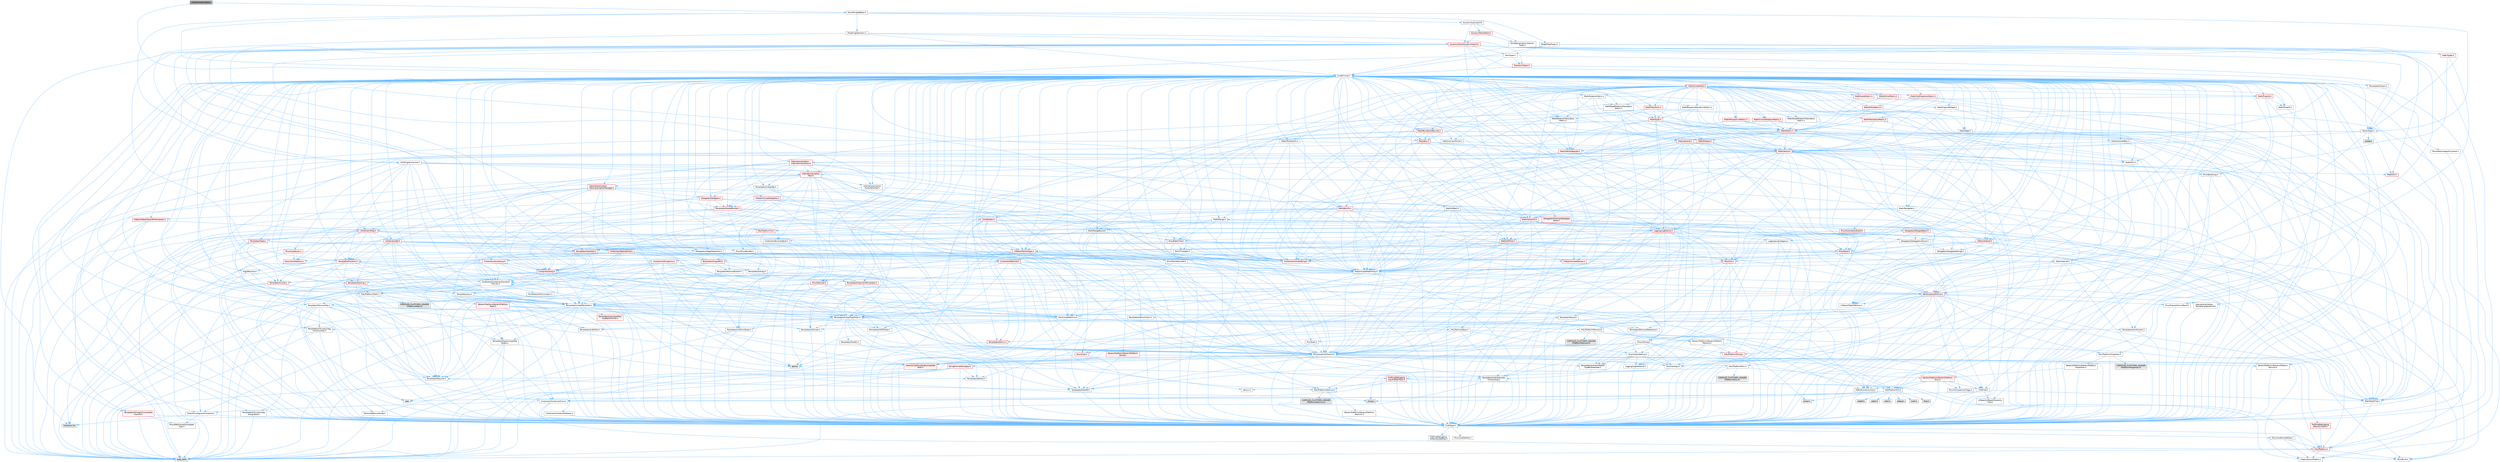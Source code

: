 digraph "CotanSmoothingOp.h"
{
 // INTERACTIVE_SVG=YES
 // LATEX_PDF_SIZE
  bgcolor="transparent";
  edge [fontname=Helvetica,fontsize=10,labelfontname=Helvetica,labelfontsize=10];
  node [fontname=Helvetica,fontsize=10,shape=box,height=0.2,width=0.4];
  Node1 [id="Node000001",label="CotanSmoothingOp.h",height=0.2,width=0.4,color="gray40", fillcolor="grey60", style="filled", fontcolor="black",tooltip=" "];
  Node1 -> Node2 [id="edge1_Node000001_Node000002",color="steelblue1",style="solid",tooltip=" "];
  Node2 [id="Node000002",label="SmoothingOpBase.h",height=0.2,width=0.4,color="grey40", fillcolor="white", style="filled",URL="$d3/d7b/SmoothingOpBase_8h.html",tooltip=" "];
  Node2 -> Node3 [id="edge2_Node000002_Node000003",color="steelblue1",style="solid",tooltip=" "];
  Node3 [id="Node000003",label="CoreMinimal.h",height=0.2,width=0.4,color="grey40", fillcolor="white", style="filled",URL="$d7/d67/CoreMinimal_8h.html",tooltip=" "];
  Node3 -> Node4 [id="edge3_Node000003_Node000004",color="steelblue1",style="solid",tooltip=" "];
  Node4 [id="Node000004",label="CoreTypes.h",height=0.2,width=0.4,color="grey40", fillcolor="white", style="filled",URL="$dc/dec/CoreTypes_8h.html",tooltip=" "];
  Node4 -> Node5 [id="edge4_Node000004_Node000005",color="steelblue1",style="solid",tooltip=" "];
  Node5 [id="Node000005",label="HAL/Platform.h",height=0.2,width=0.4,color="red", fillcolor="#FFF0F0", style="filled",URL="$d9/dd0/Platform_8h.html",tooltip=" "];
  Node5 -> Node6 [id="edge5_Node000005_Node000006",color="steelblue1",style="solid",tooltip=" "];
  Node6 [id="Node000006",label="Misc/Build.h",height=0.2,width=0.4,color="grey40", fillcolor="white", style="filled",URL="$d3/dbb/Build_8h.html",tooltip=" "];
  Node5 -> Node8 [id="edge6_Node000005_Node000008",color="steelblue1",style="solid",tooltip=" "];
  Node8 [id="Node000008",label="type_traits",height=0.2,width=0.4,color="grey60", fillcolor="#E0E0E0", style="filled",tooltip=" "];
  Node5 -> Node9 [id="edge7_Node000005_Node000009",color="steelblue1",style="solid",tooltip=" "];
  Node9 [id="Node000009",label="PreprocessorHelpers.h",height=0.2,width=0.4,color="grey40", fillcolor="white", style="filled",URL="$db/ddb/PreprocessorHelpers_8h.html",tooltip=" "];
  Node4 -> Node15 [id="edge8_Node000004_Node000015",color="steelblue1",style="solid",tooltip=" "];
  Node15 [id="Node000015",label="ProfilingDebugging\l/UMemoryDefines.h",height=0.2,width=0.4,color="grey40", fillcolor="white", style="filled",URL="$d2/da2/UMemoryDefines_8h.html",tooltip=" "];
  Node4 -> Node16 [id="edge9_Node000004_Node000016",color="steelblue1",style="solid",tooltip=" "];
  Node16 [id="Node000016",label="Misc/CoreMiscDefines.h",height=0.2,width=0.4,color="grey40", fillcolor="white", style="filled",URL="$da/d38/CoreMiscDefines_8h.html",tooltip=" "];
  Node16 -> Node5 [id="edge10_Node000016_Node000005",color="steelblue1",style="solid",tooltip=" "];
  Node16 -> Node9 [id="edge11_Node000016_Node000009",color="steelblue1",style="solid",tooltip=" "];
  Node4 -> Node17 [id="edge12_Node000004_Node000017",color="steelblue1",style="solid",tooltip=" "];
  Node17 [id="Node000017",label="Misc/CoreDefines.h",height=0.2,width=0.4,color="grey40", fillcolor="white", style="filled",URL="$d3/dd2/CoreDefines_8h.html",tooltip=" "];
  Node3 -> Node18 [id="edge13_Node000003_Node000018",color="steelblue1",style="solid",tooltip=" "];
  Node18 [id="Node000018",label="CoreFwd.h",height=0.2,width=0.4,color="grey40", fillcolor="white", style="filled",URL="$d1/d1e/CoreFwd_8h.html",tooltip=" "];
  Node18 -> Node4 [id="edge14_Node000018_Node000004",color="steelblue1",style="solid",tooltip=" "];
  Node18 -> Node19 [id="edge15_Node000018_Node000019",color="steelblue1",style="solid",tooltip=" "];
  Node19 [id="Node000019",label="Containers/ContainersFwd.h",height=0.2,width=0.4,color="grey40", fillcolor="white", style="filled",URL="$d4/d0a/ContainersFwd_8h.html",tooltip=" "];
  Node19 -> Node5 [id="edge16_Node000019_Node000005",color="steelblue1",style="solid",tooltip=" "];
  Node19 -> Node4 [id="edge17_Node000019_Node000004",color="steelblue1",style="solid",tooltip=" "];
  Node19 -> Node20 [id="edge18_Node000019_Node000020",color="steelblue1",style="solid",tooltip=" "];
  Node20 [id="Node000020",label="Traits/IsContiguousContainer.h",height=0.2,width=0.4,color="grey40", fillcolor="white", style="filled",URL="$d5/d3c/IsContiguousContainer_8h.html",tooltip=" "];
  Node20 -> Node4 [id="edge19_Node000020_Node000004",color="steelblue1",style="solid",tooltip=" "];
  Node20 -> Node21 [id="edge20_Node000020_Node000021",color="steelblue1",style="solid",tooltip=" "];
  Node21 [id="Node000021",label="Misc/StaticAssertComplete\lType.h",height=0.2,width=0.4,color="grey40", fillcolor="white", style="filled",URL="$d5/d4e/StaticAssertCompleteType_8h.html",tooltip=" "];
  Node20 -> Node22 [id="edge21_Node000020_Node000022",color="steelblue1",style="solid",tooltip=" "];
  Node22 [id="Node000022",label="initializer_list",height=0.2,width=0.4,color="grey60", fillcolor="#E0E0E0", style="filled",tooltip=" "];
  Node18 -> Node23 [id="edge22_Node000018_Node000023",color="steelblue1",style="solid",tooltip=" "];
  Node23 [id="Node000023",label="Math/MathFwd.h",height=0.2,width=0.4,color="grey40", fillcolor="white", style="filled",URL="$d2/d10/MathFwd_8h.html",tooltip=" "];
  Node23 -> Node5 [id="edge23_Node000023_Node000005",color="steelblue1",style="solid",tooltip=" "];
  Node18 -> Node24 [id="edge24_Node000018_Node000024",color="steelblue1",style="solid",tooltip=" "];
  Node24 [id="Node000024",label="UObject/UObjectHierarchy\lFwd.h",height=0.2,width=0.4,color="grey40", fillcolor="white", style="filled",URL="$d3/d13/UObjectHierarchyFwd_8h.html",tooltip=" "];
  Node3 -> Node24 [id="edge25_Node000003_Node000024",color="steelblue1",style="solid",tooltip=" "];
  Node3 -> Node19 [id="edge26_Node000003_Node000019",color="steelblue1",style="solid",tooltip=" "];
  Node3 -> Node25 [id="edge27_Node000003_Node000025",color="steelblue1",style="solid",tooltip=" "];
  Node25 [id="Node000025",label="Misc/VarArgs.h",height=0.2,width=0.4,color="grey40", fillcolor="white", style="filled",URL="$d5/d6f/VarArgs_8h.html",tooltip=" "];
  Node25 -> Node4 [id="edge28_Node000025_Node000004",color="steelblue1",style="solid",tooltip=" "];
  Node3 -> Node26 [id="edge29_Node000003_Node000026",color="steelblue1",style="solid",tooltip=" "];
  Node26 [id="Node000026",label="Logging/LogVerbosity.h",height=0.2,width=0.4,color="grey40", fillcolor="white", style="filled",URL="$d2/d8f/LogVerbosity_8h.html",tooltip=" "];
  Node26 -> Node4 [id="edge30_Node000026_Node000004",color="steelblue1",style="solid",tooltip=" "];
  Node3 -> Node27 [id="edge31_Node000003_Node000027",color="steelblue1",style="solid",tooltip=" "];
  Node27 [id="Node000027",label="Misc/OutputDevice.h",height=0.2,width=0.4,color="grey40", fillcolor="white", style="filled",URL="$d7/d32/OutputDevice_8h.html",tooltip=" "];
  Node27 -> Node18 [id="edge32_Node000027_Node000018",color="steelblue1",style="solid",tooltip=" "];
  Node27 -> Node4 [id="edge33_Node000027_Node000004",color="steelblue1",style="solid",tooltip=" "];
  Node27 -> Node26 [id="edge34_Node000027_Node000026",color="steelblue1",style="solid",tooltip=" "];
  Node27 -> Node25 [id="edge35_Node000027_Node000025",color="steelblue1",style="solid",tooltip=" "];
  Node27 -> Node28 [id="edge36_Node000027_Node000028",color="steelblue1",style="solid",tooltip=" "];
  Node28 [id="Node000028",label="Templates/IsArrayOrRefOf\lTypeByPredicate.h",height=0.2,width=0.4,color="grey40", fillcolor="white", style="filled",URL="$d6/da1/IsArrayOrRefOfTypeByPredicate_8h.html",tooltip=" "];
  Node28 -> Node4 [id="edge37_Node000028_Node000004",color="steelblue1",style="solid",tooltip=" "];
  Node27 -> Node29 [id="edge38_Node000027_Node000029",color="steelblue1",style="solid",tooltip=" "];
  Node29 [id="Node000029",label="Templates/IsValidVariadic\lFunctionArg.h",height=0.2,width=0.4,color="grey40", fillcolor="white", style="filled",URL="$d0/dc8/IsValidVariadicFunctionArg_8h.html",tooltip=" "];
  Node29 -> Node4 [id="edge39_Node000029_Node000004",color="steelblue1",style="solid",tooltip=" "];
  Node29 -> Node30 [id="edge40_Node000029_Node000030",color="steelblue1",style="solid",tooltip=" "];
  Node30 [id="Node000030",label="IsEnum.h",height=0.2,width=0.4,color="grey40", fillcolor="white", style="filled",URL="$d4/de5/IsEnum_8h.html",tooltip=" "];
  Node29 -> Node8 [id="edge41_Node000029_Node000008",color="steelblue1",style="solid",tooltip=" "];
  Node27 -> Node31 [id="edge42_Node000027_Node000031",color="steelblue1",style="solid",tooltip=" "];
  Node31 [id="Node000031",label="Traits/IsCharEncodingCompatible\lWith.h",height=0.2,width=0.4,color="red", fillcolor="#FFF0F0", style="filled",URL="$df/dd1/IsCharEncodingCompatibleWith_8h.html",tooltip=" "];
  Node31 -> Node8 [id="edge43_Node000031_Node000008",color="steelblue1",style="solid",tooltip=" "];
  Node3 -> Node33 [id="edge44_Node000003_Node000033",color="steelblue1",style="solid",tooltip=" "];
  Node33 [id="Node000033",label="HAL/PlatformCrt.h",height=0.2,width=0.4,color="grey40", fillcolor="white", style="filled",URL="$d8/d75/PlatformCrt_8h.html",tooltip=" "];
  Node33 -> Node34 [id="edge45_Node000033_Node000034",color="steelblue1",style="solid",tooltip=" "];
  Node34 [id="Node000034",label="new",height=0.2,width=0.4,color="grey60", fillcolor="#E0E0E0", style="filled",tooltip=" "];
  Node33 -> Node35 [id="edge46_Node000033_Node000035",color="steelblue1",style="solid",tooltip=" "];
  Node35 [id="Node000035",label="wchar.h",height=0.2,width=0.4,color="grey60", fillcolor="#E0E0E0", style="filled",tooltip=" "];
  Node33 -> Node36 [id="edge47_Node000033_Node000036",color="steelblue1",style="solid",tooltip=" "];
  Node36 [id="Node000036",label="stddef.h",height=0.2,width=0.4,color="grey60", fillcolor="#E0E0E0", style="filled",tooltip=" "];
  Node33 -> Node37 [id="edge48_Node000033_Node000037",color="steelblue1",style="solid",tooltip=" "];
  Node37 [id="Node000037",label="stdlib.h",height=0.2,width=0.4,color="grey60", fillcolor="#E0E0E0", style="filled",tooltip=" "];
  Node33 -> Node38 [id="edge49_Node000033_Node000038",color="steelblue1",style="solid",tooltip=" "];
  Node38 [id="Node000038",label="stdio.h",height=0.2,width=0.4,color="grey60", fillcolor="#E0E0E0", style="filled",tooltip=" "];
  Node33 -> Node39 [id="edge50_Node000033_Node000039",color="steelblue1",style="solid",tooltip=" "];
  Node39 [id="Node000039",label="stdarg.h",height=0.2,width=0.4,color="grey60", fillcolor="#E0E0E0", style="filled",tooltip=" "];
  Node33 -> Node40 [id="edge51_Node000033_Node000040",color="steelblue1",style="solid",tooltip=" "];
  Node40 [id="Node000040",label="math.h",height=0.2,width=0.4,color="grey60", fillcolor="#E0E0E0", style="filled",tooltip=" "];
  Node33 -> Node41 [id="edge52_Node000033_Node000041",color="steelblue1",style="solid",tooltip=" "];
  Node41 [id="Node000041",label="float.h",height=0.2,width=0.4,color="grey60", fillcolor="#E0E0E0", style="filled",tooltip=" "];
  Node33 -> Node42 [id="edge53_Node000033_Node000042",color="steelblue1",style="solid",tooltip=" "];
  Node42 [id="Node000042",label="string.h",height=0.2,width=0.4,color="grey60", fillcolor="#E0E0E0", style="filled",tooltip=" "];
  Node3 -> Node43 [id="edge54_Node000003_Node000043",color="steelblue1",style="solid",tooltip=" "];
  Node43 [id="Node000043",label="HAL/PlatformMisc.h",height=0.2,width=0.4,color="grey40", fillcolor="white", style="filled",URL="$d0/df5/PlatformMisc_8h.html",tooltip=" "];
  Node43 -> Node4 [id="edge55_Node000043_Node000004",color="steelblue1",style="solid",tooltip=" "];
  Node43 -> Node44 [id="edge56_Node000043_Node000044",color="steelblue1",style="solid",tooltip=" "];
  Node44 [id="Node000044",label="GenericPlatform/GenericPlatform\lMisc.h",height=0.2,width=0.4,color="red", fillcolor="#FFF0F0", style="filled",URL="$db/d9a/GenericPlatformMisc_8h.html",tooltip=" "];
  Node44 -> Node18 [id="edge57_Node000044_Node000018",color="steelblue1",style="solid",tooltip=" "];
  Node44 -> Node4 [id="edge58_Node000044_Node000004",color="steelblue1",style="solid",tooltip=" "];
  Node44 -> Node33 [id="edge59_Node000044_Node000033",color="steelblue1",style="solid",tooltip=" "];
  Node44 -> Node48 [id="edge60_Node000044_Node000048",color="steelblue1",style="solid",tooltip=" "];
  Node48 [id="Node000048",label="Math/NumericLimits.h",height=0.2,width=0.4,color="grey40", fillcolor="white", style="filled",URL="$df/d1b/NumericLimits_8h.html",tooltip=" "];
  Node48 -> Node4 [id="edge61_Node000048_Node000004",color="steelblue1",style="solid",tooltip=" "];
  Node44 -> Node49 [id="edge62_Node000044_Node000049",color="steelblue1",style="solid",tooltip=" "];
  Node49 [id="Node000049",label="Misc/CompressionFlags.h",height=0.2,width=0.4,color="grey40", fillcolor="white", style="filled",URL="$d9/d76/CompressionFlags_8h.html",tooltip=" "];
  Node43 -> Node53 [id="edge63_Node000043_Node000053",color="steelblue1",style="solid",tooltip=" "];
  Node53 [id="Node000053",label="COMPILED_PLATFORM_HEADER\l(PlatformMisc.h)",height=0.2,width=0.4,color="grey60", fillcolor="#E0E0E0", style="filled",tooltip=" "];
  Node43 -> Node54 [id="edge64_Node000043_Node000054",color="steelblue1",style="solid",tooltip=" "];
  Node54 [id="Node000054",label="ProfilingDebugging\l/CpuProfilerTrace.h",height=0.2,width=0.4,color="red", fillcolor="#FFF0F0", style="filled",URL="$da/dcb/CpuProfilerTrace_8h.html",tooltip=" "];
  Node54 -> Node4 [id="edge65_Node000054_Node000004",color="steelblue1",style="solid",tooltip=" "];
  Node54 -> Node19 [id="edge66_Node000054_Node000019",color="steelblue1",style="solid",tooltip=" "];
  Node54 -> Node55 [id="edge67_Node000054_Node000055",color="steelblue1",style="solid",tooltip=" "];
  Node55 [id="Node000055",label="HAL/PlatformAtomics.h",height=0.2,width=0.4,color="grey40", fillcolor="white", style="filled",URL="$d3/d36/PlatformAtomics_8h.html",tooltip=" "];
  Node55 -> Node4 [id="edge68_Node000055_Node000004",color="steelblue1",style="solid",tooltip=" "];
  Node55 -> Node56 [id="edge69_Node000055_Node000056",color="steelblue1",style="solid",tooltip=" "];
  Node56 [id="Node000056",label="GenericPlatform/GenericPlatform\lAtomics.h",height=0.2,width=0.4,color="grey40", fillcolor="white", style="filled",URL="$da/d72/GenericPlatformAtomics_8h.html",tooltip=" "];
  Node56 -> Node4 [id="edge70_Node000056_Node000004",color="steelblue1",style="solid",tooltip=" "];
  Node55 -> Node57 [id="edge71_Node000055_Node000057",color="steelblue1",style="solid",tooltip=" "];
  Node57 [id="Node000057",label="COMPILED_PLATFORM_HEADER\l(PlatformAtomics.h)",height=0.2,width=0.4,color="grey60", fillcolor="#E0E0E0", style="filled",tooltip=" "];
  Node54 -> Node9 [id="edge72_Node000054_Node000009",color="steelblue1",style="solid",tooltip=" "];
  Node54 -> Node6 [id="edge73_Node000054_Node000006",color="steelblue1",style="solid",tooltip=" "];
  Node3 -> Node62 [id="edge74_Node000003_Node000062",color="steelblue1",style="solid",tooltip=" "];
  Node62 [id="Node000062",label="Misc/AssertionMacros.h",height=0.2,width=0.4,color="grey40", fillcolor="white", style="filled",URL="$d0/dfa/AssertionMacros_8h.html",tooltip=" "];
  Node62 -> Node4 [id="edge75_Node000062_Node000004",color="steelblue1",style="solid",tooltip=" "];
  Node62 -> Node5 [id="edge76_Node000062_Node000005",color="steelblue1",style="solid",tooltip=" "];
  Node62 -> Node43 [id="edge77_Node000062_Node000043",color="steelblue1",style="solid",tooltip=" "];
  Node62 -> Node9 [id="edge78_Node000062_Node000009",color="steelblue1",style="solid",tooltip=" "];
  Node62 -> Node63 [id="edge79_Node000062_Node000063",color="steelblue1",style="solid",tooltip=" "];
  Node63 [id="Node000063",label="Templates/EnableIf.h",height=0.2,width=0.4,color="grey40", fillcolor="white", style="filled",URL="$d7/d60/EnableIf_8h.html",tooltip=" "];
  Node63 -> Node4 [id="edge80_Node000063_Node000004",color="steelblue1",style="solid",tooltip=" "];
  Node62 -> Node28 [id="edge81_Node000062_Node000028",color="steelblue1",style="solid",tooltip=" "];
  Node62 -> Node29 [id="edge82_Node000062_Node000029",color="steelblue1",style="solid",tooltip=" "];
  Node62 -> Node31 [id="edge83_Node000062_Node000031",color="steelblue1",style="solid",tooltip=" "];
  Node62 -> Node25 [id="edge84_Node000062_Node000025",color="steelblue1",style="solid",tooltip=" "];
  Node62 -> Node64 [id="edge85_Node000062_Node000064",color="steelblue1",style="solid",tooltip=" "];
  Node64 [id="Node000064",label="String/FormatStringSan.h",height=0.2,width=0.4,color="red", fillcolor="#FFF0F0", style="filled",URL="$d3/d8b/FormatStringSan_8h.html",tooltip=" "];
  Node64 -> Node8 [id="edge86_Node000064_Node000008",color="steelblue1",style="solid",tooltip=" "];
  Node64 -> Node4 [id="edge87_Node000064_Node000004",color="steelblue1",style="solid",tooltip=" "];
  Node64 -> Node65 [id="edge88_Node000064_Node000065",color="steelblue1",style="solid",tooltip=" "];
  Node65 [id="Node000065",label="Templates/Requires.h",height=0.2,width=0.4,color="grey40", fillcolor="white", style="filled",URL="$dc/d96/Requires_8h.html",tooltip=" "];
  Node65 -> Node63 [id="edge89_Node000065_Node000063",color="steelblue1",style="solid",tooltip=" "];
  Node65 -> Node8 [id="edge90_Node000065_Node000008",color="steelblue1",style="solid",tooltip=" "];
  Node64 -> Node66 [id="edge91_Node000064_Node000066",color="steelblue1",style="solid",tooltip=" "];
  Node66 [id="Node000066",label="Templates/Identity.h",height=0.2,width=0.4,color="grey40", fillcolor="white", style="filled",URL="$d0/dd5/Identity_8h.html",tooltip=" "];
  Node64 -> Node29 [id="edge92_Node000064_Node000029",color="steelblue1",style="solid",tooltip=" "];
  Node64 -> Node19 [id="edge93_Node000064_Node000019",color="steelblue1",style="solid",tooltip=" "];
  Node62 -> Node70 [id="edge94_Node000062_Node000070",color="steelblue1",style="solid",tooltip=" "];
  Node70 [id="Node000070",label="atomic",height=0.2,width=0.4,color="grey60", fillcolor="#E0E0E0", style="filled",tooltip=" "];
  Node3 -> Node71 [id="edge95_Node000003_Node000071",color="steelblue1",style="solid",tooltip=" "];
  Node71 [id="Node000071",label="Templates/IsPointer.h",height=0.2,width=0.4,color="grey40", fillcolor="white", style="filled",URL="$d7/d05/IsPointer_8h.html",tooltip=" "];
  Node71 -> Node4 [id="edge96_Node000071_Node000004",color="steelblue1",style="solid",tooltip=" "];
  Node3 -> Node72 [id="edge97_Node000003_Node000072",color="steelblue1",style="solid",tooltip=" "];
  Node72 [id="Node000072",label="HAL/PlatformMemory.h",height=0.2,width=0.4,color="grey40", fillcolor="white", style="filled",URL="$de/d68/PlatformMemory_8h.html",tooltip=" "];
  Node72 -> Node4 [id="edge98_Node000072_Node000004",color="steelblue1",style="solid",tooltip=" "];
  Node72 -> Node73 [id="edge99_Node000072_Node000073",color="steelblue1",style="solid",tooltip=" "];
  Node73 [id="Node000073",label="GenericPlatform/GenericPlatform\lMemory.h",height=0.2,width=0.4,color="grey40", fillcolor="white", style="filled",URL="$dd/d22/GenericPlatformMemory_8h.html",tooltip=" "];
  Node73 -> Node18 [id="edge100_Node000073_Node000018",color="steelblue1",style="solid",tooltip=" "];
  Node73 -> Node4 [id="edge101_Node000073_Node000004",color="steelblue1",style="solid",tooltip=" "];
  Node73 -> Node74 [id="edge102_Node000073_Node000074",color="steelblue1",style="solid",tooltip=" "];
  Node74 [id="Node000074",label="HAL/PlatformString.h",height=0.2,width=0.4,color="red", fillcolor="#FFF0F0", style="filled",URL="$db/db5/PlatformString_8h.html",tooltip=" "];
  Node74 -> Node4 [id="edge103_Node000074_Node000004",color="steelblue1",style="solid",tooltip=" "];
  Node73 -> Node42 [id="edge104_Node000073_Node000042",color="steelblue1",style="solid",tooltip=" "];
  Node73 -> Node35 [id="edge105_Node000073_Node000035",color="steelblue1",style="solid",tooltip=" "];
  Node72 -> Node76 [id="edge106_Node000072_Node000076",color="steelblue1",style="solid",tooltip=" "];
  Node76 [id="Node000076",label="COMPILED_PLATFORM_HEADER\l(PlatformMemory.h)",height=0.2,width=0.4,color="grey60", fillcolor="#E0E0E0", style="filled",tooltip=" "];
  Node3 -> Node55 [id="edge107_Node000003_Node000055",color="steelblue1",style="solid",tooltip=" "];
  Node3 -> Node77 [id="edge108_Node000003_Node000077",color="steelblue1",style="solid",tooltip=" "];
  Node77 [id="Node000077",label="Misc/Exec.h",height=0.2,width=0.4,color="grey40", fillcolor="white", style="filled",URL="$de/ddb/Exec_8h.html",tooltip=" "];
  Node77 -> Node4 [id="edge109_Node000077_Node000004",color="steelblue1",style="solid",tooltip=" "];
  Node77 -> Node62 [id="edge110_Node000077_Node000062",color="steelblue1",style="solid",tooltip=" "];
  Node3 -> Node78 [id="edge111_Node000003_Node000078",color="steelblue1",style="solid",tooltip=" "];
  Node78 [id="Node000078",label="HAL/MemoryBase.h",height=0.2,width=0.4,color="grey40", fillcolor="white", style="filled",URL="$d6/d9f/MemoryBase_8h.html",tooltip=" "];
  Node78 -> Node4 [id="edge112_Node000078_Node000004",color="steelblue1",style="solid",tooltip=" "];
  Node78 -> Node55 [id="edge113_Node000078_Node000055",color="steelblue1",style="solid",tooltip=" "];
  Node78 -> Node33 [id="edge114_Node000078_Node000033",color="steelblue1",style="solid",tooltip=" "];
  Node78 -> Node77 [id="edge115_Node000078_Node000077",color="steelblue1",style="solid",tooltip=" "];
  Node78 -> Node27 [id="edge116_Node000078_Node000027",color="steelblue1",style="solid",tooltip=" "];
  Node78 -> Node79 [id="edge117_Node000078_Node000079",color="steelblue1",style="solid",tooltip=" "];
  Node79 [id="Node000079",label="Templates/Atomic.h",height=0.2,width=0.4,color="red", fillcolor="#FFF0F0", style="filled",URL="$d3/d91/Atomic_8h.html",tooltip=" "];
  Node79 -> Node70 [id="edge118_Node000079_Node000070",color="steelblue1",style="solid",tooltip=" "];
  Node3 -> Node88 [id="edge119_Node000003_Node000088",color="steelblue1",style="solid",tooltip=" "];
  Node88 [id="Node000088",label="HAL/UnrealMemory.h",height=0.2,width=0.4,color="grey40", fillcolor="white", style="filled",URL="$d9/d96/UnrealMemory_8h.html",tooltip=" "];
  Node88 -> Node4 [id="edge120_Node000088_Node000004",color="steelblue1",style="solid",tooltip=" "];
  Node88 -> Node73 [id="edge121_Node000088_Node000073",color="steelblue1",style="solid",tooltip=" "];
  Node88 -> Node78 [id="edge122_Node000088_Node000078",color="steelblue1",style="solid",tooltip=" "];
  Node88 -> Node72 [id="edge123_Node000088_Node000072",color="steelblue1",style="solid",tooltip=" "];
  Node88 -> Node89 [id="edge124_Node000088_Node000089",color="steelblue1",style="solid",tooltip=" "];
  Node89 [id="Node000089",label="ProfilingDebugging\l/MemoryTrace.h",height=0.2,width=0.4,color="red", fillcolor="#FFF0F0", style="filled",URL="$da/dd7/MemoryTrace_8h.html",tooltip=" "];
  Node89 -> Node5 [id="edge125_Node000089_Node000005",color="steelblue1",style="solid",tooltip=" "];
  Node88 -> Node71 [id="edge126_Node000088_Node000071",color="steelblue1",style="solid",tooltip=" "];
  Node3 -> Node90 [id="edge127_Node000003_Node000090",color="steelblue1",style="solid",tooltip=" "];
  Node90 [id="Node000090",label="Templates/IsArithmetic.h",height=0.2,width=0.4,color="grey40", fillcolor="white", style="filled",URL="$d2/d5d/IsArithmetic_8h.html",tooltip=" "];
  Node90 -> Node4 [id="edge128_Node000090_Node000004",color="steelblue1",style="solid",tooltip=" "];
  Node3 -> Node84 [id="edge129_Node000003_Node000084",color="steelblue1",style="solid",tooltip=" "];
  Node84 [id="Node000084",label="Templates/AndOrNot.h",height=0.2,width=0.4,color="grey40", fillcolor="white", style="filled",URL="$db/d0a/AndOrNot_8h.html",tooltip=" "];
  Node84 -> Node4 [id="edge130_Node000084_Node000004",color="steelblue1",style="solid",tooltip=" "];
  Node3 -> Node91 [id="edge131_Node000003_Node000091",color="steelblue1",style="solid",tooltip=" "];
  Node91 [id="Node000091",label="Templates/IsPODType.h",height=0.2,width=0.4,color="grey40", fillcolor="white", style="filled",URL="$d7/db1/IsPODType_8h.html",tooltip=" "];
  Node91 -> Node4 [id="edge132_Node000091_Node000004",color="steelblue1",style="solid",tooltip=" "];
  Node3 -> Node92 [id="edge133_Node000003_Node000092",color="steelblue1",style="solid",tooltip=" "];
  Node92 [id="Node000092",label="Templates/IsUECoreType.h",height=0.2,width=0.4,color="grey40", fillcolor="white", style="filled",URL="$d1/db8/IsUECoreType_8h.html",tooltip=" "];
  Node92 -> Node4 [id="edge134_Node000092_Node000004",color="steelblue1",style="solid",tooltip=" "];
  Node92 -> Node8 [id="edge135_Node000092_Node000008",color="steelblue1",style="solid",tooltip=" "];
  Node3 -> Node85 [id="edge136_Node000003_Node000085",color="steelblue1",style="solid",tooltip=" "];
  Node85 [id="Node000085",label="Templates/IsTriviallyCopy\lConstructible.h",height=0.2,width=0.4,color="grey40", fillcolor="white", style="filled",URL="$d3/d78/IsTriviallyCopyConstructible_8h.html",tooltip=" "];
  Node85 -> Node4 [id="edge137_Node000085_Node000004",color="steelblue1",style="solid",tooltip=" "];
  Node85 -> Node8 [id="edge138_Node000085_Node000008",color="steelblue1",style="solid",tooltip=" "];
  Node3 -> Node93 [id="edge139_Node000003_Node000093",color="steelblue1",style="solid",tooltip=" "];
  Node93 [id="Node000093",label="Templates/UnrealTypeTraits.h",height=0.2,width=0.4,color="grey40", fillcolor="white", style="filled",URL="$d2/d2d/UnrealTypeTraits_8h.html",tooltip=" "];
  Node93 -> Node4 [id="edge140_Node000093_Node000004",color="steelblue1",style="solid",tooltip=" "];
  Node93 -> Node71 [id="edge141_Node000093_Node000071",color="steelblue1",style="solid",tooltip=" "];
  Node93 -> Node62 [id="edge142_Node000093_Node000062",color="steelblue1",style="solid",tooltip=" "];
  Node93 -> Node84 [id="edge143_Node000093_Node000084",color="steelblue1",style="solid",tooltip=" "];
  Node93 -> Node63 [id="edge144_Node000093_Node000063",color="steelblue1",style="solid",tooltip=" "];
  Node93 -> Node90 [id="edge145_Node000093_Node000090",color="steelblue1",style="solid",tooltip=" "];
  Node93 -> Node30 [id="edge146_Node000093_Node000030",color="steelblue1",style="solid",tooltip=" "];
  Node93 -> Node94 [id="edge147_Node000093_Node000094",color="steelblue1",style="solid",tooltip=" "];
  Node94 [id="Node000094",label="Templates/Models.h",height=0.2,width=0.4,color="grey40", fillcolor="white", style="filled",URL="$d3/d0c/Models_8h.html",tooltip=" "];
  Node94 -> Node66 [id="edge148_Node000094_Node000066",color="steelblue1",style="solid",tooltip=" "];
  Node93 -> Node91 [id="edge149_Node000093_Node000091",color="steelblue1",style="solid",tooltip=" "];
  Node93 -> Node92 [id="edge150_Node000093_Node000092",color="steelblue1",style="solid",tooltip=" "];
  Node93 -> Node85 [id="edge151_Node000093_Node000085",color="steelblue1",style="solid",tooltip=" "];
  Node3 -> Node63 [id="edge152_Node000003_Node000063",color="steelblue1",style="solid",tooltip=" "];
  Node3 -> Node95 [id="edge153_Node000003_Node000095",color="steelblue1",style="solid",tooltip=" "];
  Node95 [id="Node000095",label="Templates/RemoveReference.h",height=0.2,width=0.4,color="grey40", fillcolor="white", style="filled",URL="$da/dbe/RemoveReference_8h.html",tooltip=" "];
  Node95 -> Node4 [id="edge154_Node000095_Node000004",color="steelblue1",style="solid",tooltip=" "];
  Node3 -> Node96 [id="edge155_Node000003_Node000096",color="steelblue1",style="solid",tooltip=" "];
  Node96 [id="Node000096",label="Templates/IntegralConstant.h",height=0.2,width=0.4,color="grey40", fillcolor="white", style="filled",URL="$db/d1b/IntegralConstant_8h.html",tooltip=" "];
  Node96 -> Node4 [id="edge156_Node000096_Node000004",color="steelblue1",style="solid",tooltip=" "];
  Node3 -> Node97 [id="edge157_Node000003_Node000097",color="steelblue1",style="solid",tooltip=" "];
  Node97 [id="Node000097",label="Templates/IsClass.h",height=0.2,width=0.4,color="grey40", fillcolor="white", style="filled",URL="$db/dcb/IsClass_8h.html",tooltip=" "];
  Node97 -> Node4 [id="edge158_Node000097_Node000004",color="steelblue1",style="solid",tooltip=" "];
  Node3 -> Node98 [id="edge159_Node000003_Node000098",color="steelblue1",style="solid",tooltip=" "];
  Node98 [id="Node000098",label="Templates/TypeCompatible\lBytes.h",height=0.2,width=0.4,color="grey40", fillcolor="white", style="filled",URL="$df/d0a/TypeCompatibleBytes_8h.html",tooltip=" "];
  Node98 -> Node4 [id="edge160_Node000098_Node000004",color="steelblue1",style="solid",tooltip=" "];
  Node98 -> Node42 [id="edge161_Node000098_Node000042",color="steelblue1",style="solid",tooltip=" "];
  Node98 -> Node34 [id="edge162_Node000098_Node000034",color="steelblue1",style="solid",tooltip=" "];
  Node98 -> Node8 [id="edge163_Node000098_Node000008",color="steelblue1",style="solid",tooltip=" "];
  Node3 -> Node20 [id="edge164_Node000003_Node000020",color="steelblue1",style="solid",tooltip=" "];
  Node3 -> Node99 [id="edge165_Node000003_Node000099",color="steelblue1",style="solid",tooltip=" "];
  Node99 [id="Node000099",label="Templates/UnrealTemplate.h",height=0.2,width=0.4,color="grey40", fillcolor="white", style="filled",URL="$d4/d24/UnrealTemplate_8h.html",tooltip=" "];
  Node99 -> Node4 [id="edge166_Node000099_Node000004",color="steelblue1",style="solid",tooltip=" "];
  Node99 -> Node71 [id="edge167_Node000099_Node000071",color="steelblue1",style="solid",tooltip=" "];
  Node99 -> Node88 [id="edge168_Node000099_Node000088",color="steelblue1",style="solid",tooltip=" "];
  Node99 -> Node100 [id="edge169_Node000099_Node000100",color="steelblue1",style="solid",tooltip=" "];
  Node100 [id="Node000100",label="Templates/CopyQualifiers\lAndRefsFromTo.h",height=0.2,width=0.4,color="red", fillcolor="#FFF0F0", style="filled",URL="$d3/db3/CopyQualifiersAndRefsFromTo_8h.html",tooltip=" "];
  Node99 -> Node93 [id="edge170_Node000099_Node000093",color="steelblue1",style="solid",tooltip=" "];
  Node99 -> Node95 [id="edge171_Node000099_Node000095",color="steelblue1",style="solid",tooltip=" "];
  Node99 -> Node65 [id="edge172_Node000099_Node000065",color="steelblue1",style="solid",tooltip=" "];
  Node99 -> Node98 [id="edge173_Node000099_Node000098",color="steelblue1",style="solid",tooltip=" "];
  Node99 -> Node66 [id="edge174_Node000099_Node000066",color="steelblue1",style="solid",tooltip=" "];
  Node99 -> Node20 [id="edge175_Node000099_Node000020",color="steelblue1",style="solid",tooltip=" "];
  Node99 -> Node102 [id="edge176_Node000099_Node000102",color="steelblue1",style="solid",tooltip=" "];
  Node102 [id="Node000102",label="Traits/UseBitwiseSwap.h",height=0.2,width=0.4,color="grey40", fillcolor="white", style="filled",URL="$db/df3/UseBitwiseSwap_8h.html",tooltip=" "];
  Node102 -> Node4 [id="edge177_Node000102_Node000004",color="steelblue1",style="solid",tooltip=" "];
  Node102 -> Node8 [id="edge178_Node000102_Node000008",color="steelblue1",style="solid",tooltip=" "];
  Node99 -> Node8 [id="edge179_Node000099_Node000008",color="steelblue1",style="solid",tooltip=" "];
  Node3 -> Node48 [id="edge180_Node000003_Node000048",color="steelblue1",style="solid",tooltip=" "];
  Node3 -> Node103 [id="edge181_Node000003_Node000103",color="steelblue1",style="solid",tooltip=" "];
  Node103 [id="Node000103",label="HAL/PlatformMath.h",height=0.2,width=0.4,color="grey40", fillcolor="white", style="filled",URL="$dc/d53/PlatformMath_8h.html",tooltip=" "];
  Node103 -> Node4 [id="edge182_Node000103_Node000004",color="steelblue1",style="solid",tooltip=" "];
  Node103 -> Node104 [id="edge183_Node000103_Node000104",color="steelblue1",style="solid",tooltip=" "];
  Node104 [id="Node000104",label="GenericPlatform/GenericPlatform\lMath.h",height=0.2,width=0.4,color="red", fillcolor="#FFF0F0", style="filled",URL="$d5/d79/GenericPlatformMath_8h.html",tooltip=" "];
  Node104 -> Node4 [id="edge184_Node000104_Node000004",color="steelblue1",style="solid",tooltip=" "];
  Node104 -> Node19 [id="edge185_Node000104_Node000019",color="steelblue1",style="solid",tooltip=" "];
  Node104 -> Node33 [id="edge186_Node000104_Node000033",color="steelblue1",style="solid",tooltip=" "];
  Node104 -> Node84 [id="edge187_Node000104_Node000084",color="steelblue1",style="solid",tooltip=" "];
  Node104 -> Node105 [id="edge188_Node000104_Node000105",color="steelblue1",style="solid",tooltip=" "];
  Node105 [id="Node000105",label="Templates/Decay.h",height=0.2,width=0.4,color="grey40", fillcolor="white", style="filled",URL="$dd/d0f/Decay_8h.html",tooltip=" "];
  Node105 -> Node4 [id="edge189_Node000105_Node000004",color="steelblue1",style="solid",tooltip=" "];
  Node105 -> Node95 [id="edge190_Node000105_Node000095",color="steelblue1",style="solid",tooltip=" "];
  Node105 -> Node8 [id="edge191_Node000105_Node000008",color="steelblue1",style="solid",tooltip=" "];
  Node104 -> Node93 [id="edge192_Node000104_Node000093",color="steelblue1",style="solid",tooltip=" "];
  Node104 -> Node65 [id="edge193_Node000104_Node000065",color="steelblue1",style="solid",tooltip=" "];
  Node104 -> Node98 [id="edge194_Node000104_Node000098",color="steelblue1",style="solid",tooltip=" "];
  Node104 -> Node8 [id="edge195_Node000104_Node000008",color="steelblue1",style="solid",tooltip=" "];
  Node103 -> Node110 [id="edge196_Node000103_Node000110",color="steelblue1",style="solid",tooltip=" "];
  Node110 [id="Node000110",label="COMPILED_PLATFORM_HEADER\l(PlatformMath.h)",height=0.2,width=0.4,color="grey60", fillcolor="#E0E0E0", style="filled",tooltip=" "];
  Node3 -> Node86 [id="edge197_Node000003_Node000086",color="steelblue1",style="solid",tooltip=" "];
  Node86 [id="Node000086",label="Templates/IsTriviallyCopy\lAssignable.h",height=0.2,width=0.4,color="grey40", fillcolor="white", style="filled",URL="$d2/df2/IsTriviallyCopyAssignable_8h.html",tooltip=" "];
  Node86 -> Node4 [id="edge198_Node000086_Node000004",color="steelblue1",style="solid",tooltip=" "];
  Node86 -> Node8 [id="edge199_Node000086_Node000008",color="steelblue1",style="solid",tooltip=" "];
  Node3 -> Node111 [id="edge200_Node000003_Node000111",color="steelblue1",style="solid",tooltip=" "];
  Node111 [id="Node000111",label="Templates/MemoryOps.h",height=0.2,width=0.4,color="grey40", fillcolor="white", style="filled",URL="$db/dea/MemoryOps_8h.html",tooltip=" "];
  Node111 -> Node4 [id="edge201_Node000111_Node000004",color="steelblue1",style="solid",tooltip=" "];
  Node111 -> Node88 [id="edge202_Node000111_Node000088",color="steelblue1",style="solid",tooltip=" "];
  Node111 -> Node86 [id="edge203_Node000111_Node000086",color="steelblue1",style="solid",tooltip=" "];
  Node111 -> Node85 [id="edge204_Node000111_Node000085",color="steelblue1",style="solid",tooltip=" "];
  Node111 -> Node65 [id="edge205_Node000111_Node000065",color="steelblue1",style="solid",tooltip=" "];
  Node111 -> Node93 [id="edge206_Node000111_Node000093",color="steelblue1",style="solid",tooltip=" "];
  Node111 -> Node102 [id="edge207_Node000111_Node000102",color="steelblue1",style="solid",tooltip=" "];
  Node111 -> Node34 [id="edge208_Node000111_Node000034",color="steelblue1",style="solid",tooltip=" "];
  Node111 -> Node8 [id="edge209_Node000111_Node000008",color="steelblue1",style="solid",tooltip=" "];
  Node3 -> Node112 [id="edge210_Node000003_Node000112",color="steelblue1",style="solid",tooltip=" "];
  Node112 [id="Node000112",label="Containers/ContainerAllocation\lPolicies.h",height=0.2,width=0.4,color="grey40", fillcolor="white", style="filled",URL="$d7/dff/ContainerAllocationPolicies_8h.html",tooltip=" "];
  Node112 -> Node4 [id="edge211_Node000112_Node000004",color="steelblue1",style="solid",tooltip=" "];
  Node112 -> Node113 [id="edge212_Node000112_Node000113",color="steelblue1",style="solid",tooltip=" "];
  Node113 [id="Node000113",label="Containers/ContainerHelpers.h",height=0.2,width=0.4,color="grey40", fillcolor="white", style="filled",URL="$d7/d33/ContainerHelpers_8h.html",tooltip=" "];
  Node113 -> Node4 [id="edge213_Node000113_Node000004",color="steelblue1",style="solid",tooltip=" "];
  Node112 -> Node112 [id="edge214_Node000112_Node000112",color="steelblue1",style="solid",tooltip=" "];
  Node112 -> Node103 [id="edge215_Node000112_Node000103",color="steelblue1",style="solid",tooltip=" "];
  Node112 -> Node88 [id="edge216_Node000112_Node000088",color="steelblue1",style="solid",tooltip=" "];
  Node112 -> Node48 [id="edge217_Node000112_Node000048",color="steelblue1",style="solid",tooltip=" "];
  Node112 -> Node62 [id="edge218_Node000112_Node000062",color="steelblue1",style="solid",tooltip=" "];
  Node112 -> Node114 [id="edge219_Node000112_Node000114",color="steelblue1",style="solid",tooltip=" "];
  Node114 [id="Node000114",label="Templates/IsPolymorphic.h",height=0.2,width=0.4,color="grey40", fillcolor="white", style="filled",URL="$dc/d20/IsPolymorphic_8h.html",tooltip=" "];
  Node112 -> Node111 [id="edge220_Node000112_Node000111",color="steelblue1",style="solid",tooltip=" "];
  Node112 -> Node98 [id="edge221_Node000112_Node000098",color="steelblue1",style="solid",tooltip=" "];
  Node112 -> Node8 [id="edge222_Node000112_Node000008",color="steelblue1",style="solid",tooltip=" "];
  Node3 -> Node115 [id="edge223_Node000003_Node000115",color="steelblue1",style="solid",tooltip=" "];
  Node115 [id="Node000115",label="Templates/IsEnumClass.h",height=0.2,width=0.4,color="grey40", fillcolor="white", style="filled",URL="$d7/d15/IsEnumClass_8h.html",tooltip=" "];
  Node115 -> Node4 [id="edge224_Node000115_Node000004",color="steelblue1",style="solid",tooltip=" "];
  Node115 -> Node84 [id="edge225_Node000115_Node000084",color="steelblue1",style="solid",tooltip=" "];
  Node3 -> Node116 [id="edge226_Node000003_Node000116",color="steelblue1",style="solid",tooltip=" "];
  Node116 [id="Node000116",label="HAL/PlatformProperties.h",height=0.2,width=0.4,color="grey40", fillcolor="white", style="filled",URL="$d9/db0/PlatformProperties_8h.html",tooltip=" "];
  Node116 -> Node4 [id="edge227_Node000116_Node000004",color="steelblue1",style="solid",tooltip=" "];
  Node116 -> Node117 [id="edge228_Node000116_Node000117",color="steelblue1",style="solid",tooltip=" "];
  Node117 [id="Node000117",label="GenericPlatform/GenericPlatform\lProperties.h",height=0.2,width=0.4,color="grey40", fillcolor="white", style="filled",URL="$d2/dcd/GenericPlatformProperties_8h.html",tooltip=" "];
  Node117 -> Node4 [id="edge229_Node000117_Node000004",color="steelblue1",style="solid",tooltip=" "];
  Node117 -> Node44 [id="edge230_Node000117_Node000044",color="steelblue1",style="solid",tooltip=" "];
  Node116 -> Node118 [id="edge231_Node000116_Node000118",color="steelblue1",style="solid",tooltip=" "];
  Node118 [id="Node000118",label="COMPILED_PLATFORM_HEADER\l(PlatformProperties.h)",height=0.2,width=0.4,color="grey60", fillcolor="#E0E0E0", style="filled",tooltip=" "];
  Node3 -> Node119 [id="edge232_Node000003_Node000119",color="steelblue1",style="solid",tooltip=" "];
  Node119 [id="Node000119",label="Misc/EngineVersionBase.h",height=0.2,width=0.4,color="grey40", fillcolor="white", style="filled",URL="$d5/d2b/EngineVersionBase_8h.html",tooltip=" "];
  Node119 -> Node4 [id="edge233_Node000119_Node000004",color="steelblue1",style="solid",tooltip=" "];
  Node3 -> Node120 [id="edge234_Node000003_Node000120",color="steelblue1",style="solid",tooltip=" "];
  Node120 [id="Node000120",label="Internationalization\l/TextNamespaceFwd.h",height=0.2,width=0.4,color="grey40", fillcolor="white", style="filled",URL="$d8/d97/TextNamespaceFwd_8h.html",tooltip=" "];
  Node120 -> Node4 [id="edge235_Node000120_Node000004",color="steelblue1",style="solid",tooltip=" "];
  Node3 -> Node121 [id="edge236_Node000003_Node000121",color="steelblue1",style="solid",tooltip=" "];
  Node121 [id="Node000121",label="Serialization/Archive.h",height=0.2,width=0.4,color="red", fillcolor="#FFF0F0", style="filled",URL="$d7/d3b/Archive_8h.html",tooltip=" "];
  Node121 -> Node18 [id="edge237_Node000121_Node000018",color="steelblue1",style="solid",tooltip=" "];
  Node121 -> Node4 [id="edge238_Node000121_Node000004",color="steelblue1",style="solid",tooltip=" "];
  Node121 -> Node116 [id="edge239_Node000121_Node000116",color="steelblue1",style="solid",tooltip=" "];
  Node121 -> Node120 [id="edge240_Node000121_Node000120",color="steelblue1",style="solid",tooltip=" "];
  Node121 -> Node23 [id="edge241_Node000121_Node000023",color="steelblue1",style="solid",tooltip=" "];
  Node121 -> Node62 [id="edge242_Node000121_Node000062",color="steelblue1",style="solid",tooltip=" "];
  Node121 -> Node6 [id="edge243_Node000121_Node000006",color="steelblue1",style="solid",tooltip=" "];
  Node121 -> Node49 [id="edge244_Node000121_Node000049",color="steelblue1",style="solid",tooltip=" "];
  Node121 -> Node119 [id="edge245_Node000121_Node000119",color="steelblue1",style="solid",tooltip=" "];
  Node121 -> Node25 [id="edge246_Node000121_Node000025",color="steelblue1",style="solid",tooltip=" "];
  Node121 -> Node63 [id="edge247_Node000121_Node000063",color="steelblue1",style="solid",tooltip=" "];
  Node121 -> Node28 [id="edge248_Node000121_Node000028",color="steelblue1",style="solid",tooltip=" "];
  Node121 -> Node115 [id="edge249_Node000121_Node000115",color="steelblue1",style="solid",tooltip=" "];
  Node121 -> Node29 [id="edge250_Node000121_Node000029",color="steelblue1",style="solid",tooltip=" "];
  Node121 -> Node99 [id="edge251_Node000121_Node000099",color="steelblue1",style="solid",tooltip=" "];
  Node121 -> Node31 [id="edge252_Node000121_Node000031",color="steelblue1",style="solid",tooltip=" "];
  Node121 -> Node124 [id="edge253_Node000121_Node000124",color="steelblue1",style="solid",tooltip=" "];
  Node124 [id="Node000124",label="UObject/ObjectVersion.h",height=0.2,width=0.4,color="grey40", fillcolor="white", style="filled",URL="$da/d63/ObjectVersion_8h.html",tooltip=" "];
  Node124 -> Node4 [id="edge254_Node000124_Node000004",color="steelblue1",style="solid",tooltip=" "];
  Node3 -> Node125 [id="edge255_Node000003_Node000125",color="steelblue1",style="solid",tooltip=" "];
  Node125 [id="Node000125",label="Templates/Less.h",height=0.2,width=0.4,color="grey40", fillcolor="white", style="filled",URL="$de/dc8/Less_8h.html",tooltip=" "];
  Node125 -> Node4 [id="edge256_Node000125_Node000004",color="steelblue1",style="solid",tooltip=" "];
  Node125 -> Node99 [id="edge257_Node000125_Node000099",color="steelblue1",style="solid",tooltip=" "];
  Node3 -> Node126 [id="edge258_Node000003_Node000126",color="steelblue1",style="solid",tooltip=" "];
  Node126 [id="Node000126",label="Templates/Sorting.h",height=0.2,width=0.4,color="red", fillcolor="#FFF0F0", style="filled",URL="$d3/d9e/Sorting_8h.html",tooltip=" "];
  Node126 -> Node4 [id="edge259_Node000126_Node000004",color="steelblue1",style="solid",tooltip=" "];
  Node126 -> Node103 [id="edge260_Node000126_Node000103",color="steelblue1",style="solid",tooltip=" "];
  Node126 -> Node125 [id="edge261_Node000126_Node000125",color="steelblue1",style="solid",tooltip=" "];
  Node3 -> Node137 [id="edge262_Node000003_Node000137",color="steelblue1",style="solid",tooltip=" "];
  Node137 [id="Node000137",label="Misc/Char.h",height=0.2,width=0.4,color="red", fillcolor="#FFF0F0", style="filled",URL="$d0/d58/Char_8h.html",tooltip=" "];
  Node137 -> Node4 [id="edge263_Node000137_Node000004",color="steelblue1",style="solid",tooltip=" "];
  Node137 -> Node8 [id="edge264_Node000137_Node000008",color="steelblue1",style="solid",tooltip=" "];
  Node3 -> Node140 [id="edge265_Node000003_Node000140",color="steelblue1",style="solid",tooltip=" "];
  Node140 [id="Node000140",label="GenericPlatform/GenericPlatform\lStricmp.h",height=0.2,width=0.4,color="grey40", fillcolor="white", style="filled",URL="$d2/d86/GenericPlatformStricmp_8h.html",tooltip=" "];
  Node140 -> Node4 [id="edge266_Node000140_Node000004",color="steelblue1",style="solid",tooltip=" "];
  Node3 -> Node141 [id="edge267_Node000003_Node000141",color="steelblue1",style="solid",tooltip=" "];
  Node141 [id="Node000141",label="GenericPlatform/GenericPlatform\lString.h",height=0.2,width=0.4,color="red", fillcolor="#FFF0F0", style="filled",URL="$dd/d20/GenericPlatformString_8h.html",tooltip=" "];
  Node141 -> Node4 [id="edge268_Node000141_Node000004",color="steelblue1",style="solid",tooltip=" "];
  Node141 -> Node140 [id="edge269_Node000141_Node000140",color="steelblue1",style="solid",tooltip=" "];
  Node141 -> Node63 [id="edge270_Node000141_Node000063",color="steelblue1",style="solid",tooltip=" "];
  Node141 -> Node31 [id="edge271_Node000141_Node000031",color="steelblue1",style="solid",tooltip=" "];
  Node141 -> Node8 [id="edge272_Node000141_Node000008",color="steelblue1",style="solid",tooltip=" "];
  Node3 -> Node74 [id="edge273_Node000003_Node000074",color="steelblue1",style="solid",tooltip=" "];
  Node3 -> Node144 [id="edge274_Node000003_Node000144",color="steelblue1",style="solid",tooltip=" "];
  Node144 [id="Node000144",label="Misc/CString.h",height=0.2,width=0.4,color="grey40", fillcolor="white", style="filled",URL="$d2/d49/CString_8h.html",tooltip=" "];
  Node144 -> Node4 [id="edge275_Node000144_Node000004",color="steelblue1",style="solid",tooltip=" "];
  Node144 -> Node33 [id="edge276_Node000144_Node000033",color="steelblue1",style="solid",tooltip=" "];
  Node144 -> Node74 [id="edge277_Node000144_Node000074",color="steelblue1",style="solid",tooltip=" "];
  Node144 -> Node62 [id="edge278_Node000144_Node000062",color="steelblue1",style="solid",tooltip=" "];
  Node144 -> Node137 [id="edge279_Node000144_Node000137",color="steelblue1",style="solid",tooltip=" "];
  Node144 -> Node25 [id="edge280_Node000144_Node000025",color="steelblue1",style="solid",tooltip=" "];
  Node144 -> Node28 [id="edge281_Node000144_Node000028",color="steelblue1",style="solid",tooltip=" "];
  Node144 -> Node29 [id="edge282_Node000144_Node000029",color="steelblue1",style="solid",tooltip=" "];
  Node144 -> Node31 [id="edge283_Node000144_Node000031",color="steelblue1",style="solid",tooltip=" "];
  Node3 -> Node145 [id="edge284_Node000003_Node000145",color="steelblue1",style="solid",tooltip=" "];
  Node145 [id="Node000145",label="Misc/Crc.h",height=0.2,width=0.4,color="red", fillcolor="#FFF0F0", style="filled",URL="$d4/dd2/Crc_8h.html",tooltip=" "];
  Node145 -> Node4 [id="edge285_Node000145_Node000004",color="steelblue1",style="solid",tooltip=" "];
  Node145 -> Node74 [id="edge286_Node000145_Node000074",color="steelblue1",style="solid",tooltip=" "];
  Node145 -> Node62 [id="edge287_Node000145_Node000062",color="steelblue1",style="solid",tooltip=" "];
  Node145 -> Node144 [id="edge288_Node000145_Node000144",color="steelblue1",style="solid",tooltip=" "];
  Node145 -> Node137 [id="edge289_Node000145_Node000137",color="steelblue1",style="solid",tooltip=" "];
  Node145 -> Node93 [id="edge290_Node000145_Node000093",color="steelblue1",style="solid",tooltip=" "];
  Node3 -> Node136 [id="edge291_Node000003_Node000136",color="steelblue1",style="solid",tooltip=" "];
  Node136 [id="Node000136",label="Math/UnrealMathUtility.h",height=0.2,width=0.4,color="grey40", fillcolor="white", style="filled",URL="$db/db8/UnrealMathUtility_8h.html",tooltip=" "];
  Node136 -> Node4 [id="edge292_Node000136_Node000004",color="steelblue1",style="solid",tooltip=" "];
  Node136 -> Node62 [id="edge293_Node000136_Node000062",color="steelblue1",style="solid",tooltip=" "];
  Node136 -> Node103 [id="edge294_Node000136_Node000103",color="steelblue1",style="solid",tooltip=" "];
  Node136 -> Node23 [id="edge295_Node000136_Node000023",color="steelblue1",style="solid",tooltip=" "];
  Node136 -> Node66 [id="edge296_Node000136_Node000066",color="steelblue1",style="solid",tooltip=" "];
  Node136 -> Node65 [id="edge297_Node000136_Node000065",color="steelblue1",style="solid",tooltip=" "];
  Node3 -> Node146 [id="edge298_Node000003_Node000146",color="steelblue1",style="solid",tooltip=" "];
  Node146 [id="Node000146",label="Containers/UnrealString.h",height=0.2,width=0.4,color="red", fillcolor="#FFF0F0", style="filled",URL="$d5/dba/UnrealString_8h.html",tooltip=" "];
  Node3 -> Node150 [id="edge299_Node000003_Node000150",color="steelblue1",style="solid",tooltip=" "];
  Node150 [id="Node000150",label="Containers/Array.h",height=0.2,width=0.4,color="red", fillcolor="#FFF0F0", style="filled",URL="$df/dd0/Array_8h.html",tooltip=" "];
  Node150 -> Node4 [id="edge300_Node000150_Node000004",color="steelblue1",style="solid",tooltip=" "];
  Node150 -> Node62 [id="edge301_Node000150_Node000062",color="steelblue1",style="solid",tooltip=" "];
  Node150 -> Node88 [id="edge302_Node000150_Node000088",color="steelblue1",style="solid",tooltip=" "];
  Node150 -> Node93 [id="edge303_Node000150_Node000093",color="steelblue1",style="solid",tooltip=" "];
  Node150 -> Node99 [id="edge304_Node000150_Node000099",color="steelblue1",style="solid",tooltip=" "];
  Node150 -> Node112 [id="edge305_Node000150_Node000112",color="steelblue1",style="solid",tooltip=" "];
  Node150 -> Node121 [id="edge306_Node000150_Node000121",color="steelblue1",style="solid",tooltip=" "];
  Node150 -> Node129 [id="edge307_Node000150_Node000129",color="steelblue1",style="solid",tooltip=" "];
  Node129 [id="Node000129",label="Templates/Invoke.h",height=0.2,width=0.4,color="red", fillcolor="#FFF0F0", style="filled",URL="$d7/deb/Invoke_8h.html",tooltip=" "];
  Node129 -> Node4 [id="edge308_Node000129_Node000004",color="steelblue1",style="solid",tooltip=" "];
  Node129 -> Node99 [id="edge309_Node000129_Node000099",color="steelblue1",style="solid",tooltip=" "];
  Node129 -> Node8 [id="edge310_Node000129_Node000008",color="steelblue1",style="solid",tooltip=" "];
  Node150 -> Node125 [id="edge311_Node000150_Node000125",color="steelblue1",style="solid",tooltip=" "];
  Node150 -> Node65 [id="edge312_Node000150_Node000065",color="steelblue1",style="solid",tooltip=" "];
  Node150 -> Node126 [id="edge313_Node000150_Node000126",color="steelblue1",style="solid",tooltip=" "];
  Node150 -> Node173 [id="edge314_Node000150_Node000173",color="steelblue1",style="solid",tooltip=" "];
  Node173 [id="Node000173",label="Templates/AlignmentTemplates.h",height=0.2,width=0.4,color="red", fillcolor="#FFF0F0", style="filled",URL="$dd/d32/AlignmentTemplates_8h.html",tooltip=" "];
  Node173 -> Node4 [id="edge315_Node000173_Node000004",color="steelblue1",style="solid",tooltip=" "];
  Node173 -> Node71 [id="edge316_Node000173_Node000071",color="steelblue1",style="solid",tooltip=" "];
  Node150 -> Node8 [id="edge317_Node000150_Node000008",color="steelblue1",style="solid",tooltip=" "];
  Node3 -> Node174 [id="edge318_Node000003_Node000174",color="steelblue1",style="solid",tooltip=" "];
  Node174 [id="Node000174",label="Misc/FrameNumber.h",height=0.2,width=0.4,color="grey40", fillcolor="white", style="filled",URL="$dd/dbd/FrameNumber_8h.html",tooltip=" "];
  Node174 -> Node4 [id="edge319_Node000174_Node000004",color="steelblue1",style="solid",tooltip=" "];
  Node174 -> Node48 [id="edge320_Node000174_Node000048",color="steelblue1",style="solid",tooltip=" "];
  Node174 -> Node136 [id="edge321_Node000174_Node000136",color="steelblue1",style="solid",tooltip=" "];
  Node174 -> Node63 [id="edge322_Node000174_Node000063",color="steelblue1",style="solid",tooltip=" "];
  Node174 -> Node93 [id="edge323_Node000174_Node000093",color="steelblue1",style="solid",tooltip=" "];
  Node3 -> Node175 [id="edge324_Node000003_Node000175",color="steelblue1",style="solid",tooltip=" "];
  Node175 [id="Node000175",label="Misc/Timespan.h",height=0.2,width=0.4,color="grey40", fillcolor="white", style="filled",URL="$da/dd9/Timespan_8h.html",tooltip=" "];
  Node175 -> Node4 [id="edge325_Node000175_Node000004",color="steelblue1",style="solid",tooltip=" "];
  Node175 -> Node176 [id="edge326_Node000175_Node000176",color="steelblue1",style="solid",tooltip=" "];
  Node176 [id="Node000176",label="Math/Interval.h",height=0.2,width=0.4,color="grey40", fillcolor="white", style="filled",URL="$d1/d55/Interval_8h.html",tooltip=" "];
  Node176 -> Node4 [id="edge327_Node000176_Node000004",color="steelblue1",style="solid",tooltip=" "];
  Node176 -> Node90 [id="edge328_Node000176_Node000090",color="steelblue1",style="solid",tooltip=" "];
  Node176 -> Node93 [id="edge329_Node000176_Node000093",color="steelblue1",style="solid",tooltip=" "];
  Node176 -> Node48 [id="edge330_Node000176_Node000048",color="steelblue1",style="solid",tooltip=" "];
  Node176 -> Node136 [id="edge331_Node000176_Node000136",color="steelblue1",style="solid",tooltip=" "];
  Node175 -> Node136 [id="edge332_Node000175_Node000136",color="steelblue1",style="solid",tooltip=" "];
  Node175 -> Node62 [id="edge333_Node000175_Node000062",color="steelblue1",style="solid",tooltip=" "];
  Node3 -> Node177 [id="edge334_Node000003_Node000177",color="steelblue1",style="solid",tooltip=" "];
  Node177 [id="Node000177",label="Containers/StringConv.h",height=0.2,width=0.4,color="red", fillcolor="#FFF0F0", style="filled",URL="$d3/ddf/StringConv_8h.html",tooltip=" "];
  Node177 -> Node4 [id="edge335_Node000177_Node000004",color="steelblue1",style="solid",tooltip=" "];
  Node177 -> Node62 [id="edge336_Node000177_Node000062",color="steelblue1",style="solid",tooltip=" "];
  Node177 -> Node112 [id="edge337_Node000177_Node000112",color="steelblue1",style="solid",tooltip=" "];
  Node177 -> Node150 [id="edge338_Node000177_Node000150",color="steelblue1",style="solid",tooltip=" "];
  Node177 -> Node144 [id="edge339_Node000177_Node000144",color="steelblue1",style="solid",tooltip=" "];
  Node177 -> Node178 [id="edge340_Node000177_Node000178",color="steelblue1",style="solid",tooltip=" "];
  Node178 [id="Node000178",label="Templates/IsArray.h",height=0.2,width=0.4,color="grey40", fillcolor="white", style="filled",URL="$d8/d8d/IsArray_8h.html",tooltip=" "];
  Node178 -> Node4 [id="edge341_Node000178_Node000004",color="steelblue1",style="solid",tooltip=" "];
  Node177 -> Node99 [id="edge342_Node000177_Node000099",color="steelblue1",style="solid",tooltip=" "];
  Node177 -> Node93 [id="edge343_Node000177_Node000093",color="steelblue1",style="solid",tooltip=" "];
  Node177 -> Node31 [id="edge344_Node000177_Node000031",color="steelblue1",style="solid",tooltip=" "];
  Node177 -> Node20 [id="edge345_Node000177_Node000020",color="steelblue1",style="solid",tooltip=" "];
  Node177 -> Node8 [id="edge346_Node000177_Node000008",color="steelblue1",style="solid",tooltip=" "];
  Node3 -> Node179 [id="edge347_Node000003_Node000179",color="steelblue1",style="solid",tooltip=" "];
  Node179 [id="Node000179",label="UObject/UnrealNames.h",height=0.2,width=0.4,color="red", fillcolor="#FFF0F0", style="filled",URL="$d8/db1/UnrealNames_8h.html",tooltip=" "];
  Node179 -> Node4 [id="edge348_Node000179_Node000004",color="steelblue1",style="solid",tooltip=" "];
  Node3 -> Node181 [id="edge349_Node000003_Node000181",color="steelblue1",style="solid",tooltip=" "];
  Node181 [id="Node000181",label="UObject/NameTypes.h",height=0.2,width=0.4,color="red", fillcolor="#FFF0F0", style="filled",URL="$d6/d35/NameTypes_8h.html",tooltip=" "];
  Node181 -> Node4 [id="edge350_Node000181_Node000004",color="steelblue1",style="solid",tooltip=" "];
  Node181 -> Node62 [id="edge351_Node000181_Node000062",color="steelblue1",style="solid",tooltip=" "];
  Node181 -> Node88 [id="edge352_Node000181_Node000088",color="steelblue1",style="solid",tooltip=" "];
  Node181 -> Node93 [id="edge353_Node000181_Node000093",color="steelblue1",style="solid",tooltip=" "];
  Node181 -> Node99 [id="edge354_Node000181_Node000099",color="steelblue1",style="solid",tooltip=" "];
  Node181 -> Node146 [id="edge355_Node000181_Node000146",color="steelblue1",style="solid",tooltip=" "];
  Node181 -> Node182 [id="edge356_Node000181_Node000182",color="steelblue1",style="solid",tooltip=" "];
  Node182 [id="Node000182",label="HAL/CriticalSection.h",height=0.2,width=0.4,color="red", fillcolor="#FFF0F0", style="filled",URL="$d6/d90/CriticalSection_8h.html",tooltip=" "];
  Node181 -> Node177 [id="edge357_Node000181_Node000177",color="steelblue1",style="solid",tooltip=" "];
  Node181 -> Node179 [id="edge358_Node000181_Node000179",color="steelblue1",style="solid",tooltip=" "];
  Node181 -> Node79 [id="edge359_Node000181_Node000079",color="steelblue1",style="solid",tooltip=" "];
  Node3 -> Node189 [id="edge360_Node000003_Node000189",color="steelblue1",style="solid",tooltip=" "];
  Node189 [id="Node000189",label="Misc/Parse.h",height=0.2,width=0.4,color="red", fillcolor="#FFF0F0", style="filled",URL="$dc/d71/Parse_8h.html",tooltip=" "];
  Node189 -> Node146 [id="edge361_Node000189_Node000146",color="steelblue1",style="solid",tooltip=" "];
  Node189 -> Node4 [id="edge362_Node000189_Node000004",color="steelblue1",style="solid",tooltip=" "];
  Node189 -> Node33 [id="edge363_Node000189_Node000033",color="steelblue1",style="solid",tooltip=" "];
  Node189 -> Node6 [id="edge364_Node000189_Node000006",color="steelblue1",style="solid",tooltip=" "];
  Node189 -> Node190 [id="edge365_Node000189_Node000190",color="steelblue1",style="solid",tooltip=" "];
  Node190 [id="Node000190",label="Templates/Function.h",height=0.2,width=0.4,color="red", fillcolor="#FFF0F0", style="filled",URL="$df/df5/Function_8h.html",tooltip=" "];
  Node190 -> Node4 [id="edge366_Node000190_Node000004",color="steelblue1",style="solid",tooltip=" "];
  Node190 -> Node62 [id="edge367_Node000190_Node000062",color="steelblue1",style="solid",tooltip=" "];
  Node190 -> Node88 [id="edge368_Node000190_Node000088",color="steelblue1",style="solid",tooltip=" "];
  Node190 -> Node93 [id="edge369_Node000190_Node000093",color="steelblue1",style="solid",tooltip=" "];
  Node190 -> Node129 [id="edge370_Node000190_Node000129",color="steelblue1",style="solid",tooltip=" "];
  Node190 -> Node99 [id="edge371_Node000190_Node000099",color="steelblue1",style="solid",tooltip=" "];
  Node190 -> Node65 [id="edge372_Node000190_Node000065",color="steelblue1",style="solid",tooltip=" "];
  Node190 -> Node136 [id="edge373_Node000190_Node000136",color="steelblue1",style="solid",tooltip=" "];
  Node190 -> Node34 [id="edge374_Node000190_Node000034",color="steelblue1",style="solid",tooltip=" "];
  Node190 -> Node8 [id="edge375_Node000190_Node000008",color="steelblue1",style="solid",tooltip=" "];
  Node3 -> Node173 [id="edge376_Node000003_Node000173",color="steelblue1",style="solid",tooltip=" "];
  Node3 -> Node192 [id="edge377_Node000003_Node000192",color="steelblue1",style="solid",tooltip=" "];
  Node192 [id="Node000192",label="Misc/StructBuilder.h",height=0.2,width=0.4,color="grey40", fillcolor="white", style="filled",URL="$d9/db3/StructBuilder_8h.html",tooltip=" "];
  Node192 -> Node4 [id="edge378_Node000192_Node000004",color="steelblue1",style="solid",tooltip=" "];
  Node192 -> Node136 [id="edge379_Node000192_Node000136",color="steelblue1",style="solid",tooltip=" "];
  Node192 -> Node173 [id="edge380_Node000192_Node000173",color="steelblue1",style="solid",tooltip=" "];
  Node3 -> Node105 [id="edge381_Node000003_Node000105",color="steelblue1",style="solid",tooltip=" "];
  Node3 -> Node193 [id="edge382_Node000003_Node000193",color="steelblue1",style="solid",tooltip=" "];
  Node193 [id="Node000193",label="Templates/PointerIsConvertible\lFromTo.h",height=0.2,width=0.4,color="red", fillcolor="#FFF0F0", style="filled",URL="$d6/d65/PointerIsConvertibleFromTo_8h.html",tooltip=" "];
  Node193 -> Node4 [id="edge383_Node000193_Node000004",color="steelblue1",style="solid",tooltip=" "];
  Node193 -> Node21 [id="edge384_Node000193_Node000021",color="steelblue1",style="solid",tooltip=" "];
  Node193 -> Node8 [id="edge385_Node000193_Node000008",color="steelblue1",style="solid",tooltip=" "];
  Node3 -> Node129 [id="edge386_Node000003_Node000129",color="steelblue1",style="solid",tooltip=" "];
  Node3 -> Node190 [id="edge387_Node000003_Node000190",color="steelblue1",style="solid",tooltip=" "];
  Node3 -> Node162 [id="edge388_Node000003_Node000162",color="steelblue1",style="solid",tooltip=" "];
  Node162 [id="Node000162",label="Templates/TypeHash.h",height=0.2,width=0.4,color="red", fillcolor="#FFF0F0", style="filled",URL="$d1/d62/TypeHash_8h.html",tooltip=" "];
  Node162 -> Node4 [id="edge389_Node000162_Node000004",color="steelblue1",style="solid",tooltip=" "];
  Node162 -> Node65 [id="edge390_Node000162_Node000065",color="steelblue1",style="solid",tooltip=" "];
  Node162 -> Node145 [id="edge391_Node000162_Node000145",color="steelblue1",style="solid",tooltip=" "];
  Node162 -> Node8 [id="edge392_Node000162_Node000008",color="steelblue1",style="solid",tooltip=" "];
  Node3 -> Node194 [id="edge393_Node000003_Node000194",color="steelblue1",style="solid",tooltip=" "];
  Node194 [id="Node000194",label="Containers/ScriptArray.h",height=0.2,width=0.4,color="red", fillcolor="#FFF0F0", style="filled",URL="$dc/daf/ScriptArray_8h.html",tooltip=" "];
  Node194 -> Node4 [id="edge394_Node000194_Node000004",color="steelblue1",style="solid",tooltip=" "];
  Node194 -> Node62 [id="edge395_Node000194_Node000062",color="steelblue1",style="solid",tooltip=" "];
  Node194 -> Node88 [id="edge396_Node000194_Node000088",color="steelblue1",style="solid",tooltip=" "];
  Node194 -> Node112 [id="edge397_Node000194_Node000112",color="steelblue1",style="solid",tooltip=" "];
  Node194 -> Node150 [id="edge398_Node000194_Node000150",color="steelblue1",style="solid",tooltip=" "];
  Node194 -> Node22 [id="edge399_Node000194_Node000022",color="steelblue1",style="solid",tooltip=" "];
  Node3 -> Node195 [id="edge400_Node000003_Node000195",color="steelblue1",style="solid",tooltip=" "];
  Node195 [id="Node000195",label="Containers/BitArray.h",height=0.2,width=0.4,color="red", fillcolor="#FFF0F0", style="filled",URL="$d1/de4/BitArray_8h.html",tooltip=" "];
  Node195 -> Node112 [id="edge401_Node000195_Node000112",color="steelblue1",style="solid",tooltip=" "];
  Node195 -> Node4 [id="edge402_Node000195_Node000004",color="steelblue1",style="solid",tooltip=" "];
  Node195 -> Node55 [id="edge403_Node000195_Node000055",color="steelblue1",style="solid",tooltip=" "];
  Node195 -> Node88 [id="edge404_Node000195_Node000088",color="steelblue1",style="solid",tooltip=" "];
  Node195 -> Node136 [id="edge405_Node000195_Node000136",color="steelblue1",style="solid",tooltip=" "];
  Node195 -> Node62 [id="edge406_Node000195_Node000062",color="steelblue1",style="solid",tooltip=" "];
  Node195 -> Node121 [id="edge407_Node000195_Node000121",color="steelblue1",style="solid",tooltip=" "];
  Node195 -> Node63 [id="edge408_Node000195_Node000063",color="steelblue1",style="solid",tooltip=" "];
  Node195 -> Node129 [id="edge409_Node000195_Node000129",color="steelblue1",style="solid",tooltip=" "];
  Node195 -> Node99 [id="edge410_Node000195_Node000099",color="steelblue1",style="solid",tooltip=" "];
  Node195 -> Node93 [id="edge411_Node000195_Node000093",color="steelblue1",style="solid",tooltip=" "];
  Node3 -> Node196 [id="edge412_Node000003_Node000196",color="steelblue1",style="solid",tooltip=" "];
  Node196 [id="Node000196",label="Containers/SparseArray.h",height=0.2,width=0.4,color="red", fillcolor="#FFF0F0", style="filled",URL="$d5/dbf/SparseArray_8h.html",tooltip=" "];
  Node196 -> Node4 [id="edge413_Node000196_Node000004",color="steelblue1",style="solid",tooltip=" "];
  Node196 -> Node62 [id="edge414_Node000196_Node000062",color="steelblue1",style="solid",tooltip=" "];
  Node196 -> Node88 [id="edge415_Node000196_Node000088",color="steelblue1",style="solid",tooltip=" "];
  Node196 -> Node93 [id="edge416_Node000196_Node000093",color="steelblue1",style="solid",tooltip=" "];
  Node196 -> Node99 [id="edge417_Node000196_Node000099",color="steelblue1",style="solid",tooltip=" "];
  Node196 -> Node112 [id="edge418_Node000196_Node000112",color="steelblue1",style="solid",tooltip=" "];
  Node196 -> Node125 [id="edge419_Node000196_Node000125",color="steelblue1",style="solid",tooltip=" "];
  Node196 -> Node150 [id="edge420_Node000196_Node000150",color="steelblue1",style="solid",tooltip=" "];
  Node196 -> Node136 [id="edge421_Node000196_Node000136",color="steelblue1",style="solid",tooltip=" "];
  Node196 -> Node194 [id="edge422_Node000196_Node000194",color="steelblue1",style="solid",tooltip=" "];
  Node196 -> Node195 [id="edge423_Node000196_Node000195",color="steelblue1",style="solid",tooltip=" "];
  Node196 -> Node146 [id="edge424_Node000196_Node000146",color="steelblue1",style="solid",tooltip=" "];
  Node3 -> Node212 [id="edge425_Node000003_Node000212",color="steelblue1",style="solid",tooltip=" "];
  Node212 [id="Node000212",label="Containers/Set.h",height=0.2,width=0.4,color="red", fillcolor="#FFF0F0", style="filled",URL="$d4/d45/Set_8h.html",tooltip=" "];
  Node212 -> Node112 [id="edge426_Node000212_Node000112",color="steelblue1",style="solid",tooltip=" "];
  Node212 -> Node196 [id="edge427_Node000212_Node000196",color="steelblue1",style="solid",tooltip=" "];
  Node212 -> Node19 [id="edge428_Node000212_Node000019",color="steelblue1",style="solid",tooltip=" "];
  Node212 -> Node136 [id="edge429_Node000212_Node000136",color="steelblue1",style="solid",tooltip=" "];
  Node212 -> Node62 [id="edge430_Node000212_Node000062",color="steelblue1",style="solid",tooltip=" "];
  Node212 -> Node192 [id="edge431_Node000212_Node000192",color="steelblue1",style="solid",tooltip=" "];
  Node212 -> Node190 [id="edge432_Node000212_Node000190",color="steelblue1",style="solid",tooltip=" "];
  Node212 -> Node126 [id="edge433_Node000212_Node000126",color="steelblue1",style="solid",tooltip=" "];
  Node212 -> Node162 [id="edge434_Node000212_Node000162",color="steelblue1",style="solid",tooltip=" "];
  Node212 -> Node99 [id="edge435_Node000212_Node000099",color="steelblue1",style="solid",tooltip=" "];
  Node212 -> Node22 [id="edge436_Node000212_Node000022",color="steelblue1",style="solid",tooltip=" "];
  Node212 -> Node8 [id="edge437_Node000212_Node000008",color="steelblue1",style="solid",tooltip=" "];
  Node3 -> Node215 [id="edge438_Node000003_Node000215",color="steelblue1",style="solid",tooltip=" "];
  Node215 [id="Node000215",label="Algo/Reverse.h",height=0.2,width=0.4,color="grey40", fillcolor="white", style="filled",URL="$d5/d93/Reverse_8h.html",tooltip=" "];
  Node215 -> Node4 [id="edge439_Node000215_Node000004",color="steelblue1",style="solid",tooltip=" "];
  Node215 -> Node99 [id="edge440_Node000215_Node000099",color="steelblue1",style="solid",tooltip=" "];
  Node3 -> Node216 [id="edge441_Node000003_Node000216",color="steelblue1",style="solid",tooltip=" "];
  Node216 [id="Node000216",label="Containers/Map.h",height=0.2,width=0.4,color="red", fillcolor="#FFF0F0", style="filled",URL="$df/d79/Map_8h.html",tooltip=" "];
  Node216 -> Node4 [id="edge442_Node000216_Node000004",color="steelblue1",style="solid",tooltip=" "];
  Node216 -> Node215 [id="edge443_Node000216_Node000215",color="steelblue1",style="solid",tooltip=" "];
  Node216 -> Node212 [id="edge444_Node000216_Node000212",color="steelblue1",style="solid",tooltip=" "];
  Node216 -> Node146 [id="edge445_Node000216_Node000146",color="steelblue1",style="solid",tooltip=" "];
  Node216 -> Node62 [id="edge446_Node000216_Node000062",color="steelblue1",style="solid",tooltip=" "];
  Node216 -> Node192 [id="edge447_Node000216_Node000192",color="steelblue1",style="solid",tooltip=" "];
  Node216 -> Node190 [id="edge448_Node000216_Node000190",color="steelblue1",style="solid",tooltip=" "];
  Node216 -> Node126 [id="edge449_Node000216_Node000126",color="steelblue1",style="solid",tooltip=" "];
  Node216 -> Node217 [id="edge450_Node000216_Node000217",color="steelblue1",style="solid",tooltip=" "];
  Node217 [id="Node000217",label="Templates/Tuple.h",height=0.2,width=0.4,color="red", fillcolor="#FFF0F0", style="filled",URL="$d2/d4f/Tuple_8h.html",tooltip=" "];
  Node217 -> Node4 [id="edge451_Node000217_Node000004",color="steelblue1",style="solid",tooltip=" "];
  Node217 -> Node99 [id="edge452_Node000217_Node000099",color="steelblue1",style="solid",tooltip=" "];
  Node217 -> Node218 [id="edge453_Node000217_Node000218",color="steelblue1",style="solid",tooltip=" "];
  Node218 [id="Node000218",label="Delegates/IntegerSequence.h",height=0.2,width=0.4,color="grey40", fillcolor="white", style="filled",URL="$d2/dcc/IntegerSequence_8h.html",tooltip=" "];
  Node218 -> Node4 [id="edge454_Node000218_Node000004",color="steelblue1",style="solid",tooltip=" "];
  Node217 -> Node129 [id="edge455_Node000217_Node000129",color="steelblue1",style="solid",tooltip=" "];
  Node217 -> Node65 [id="edge456_Node000217_Node000065",color="steelblue1",style="solid",tooltip=" "];
  Node217 -> Node162 [id="edge457_Node000217_Node000162",color="steelblue1",style="solid",tooltip=" "];
  Node217 -> Node8 [id="edge458_Node000217_Node000008",color="steelblue1",style="solid",tooltip=" "];
  Node216 -> Node99 [id="edge459_Node000216_Node000099",color="steelblue1",style="solid",tooltip=" "];
  Node216 -> Node93 [id="edge460_Node000216_Node000093",color="steelblue1",style="solid",tooltip=" "];
  Node216 -> Node8 [id="edge461_Node000216_Node000008",color="steelblue1",style="solid",tooltip=" "];
  Node3 -> Node220 [id="edge462_Node000003_Node000220",color="steelblue1",style="solid",tooltip=" "];
  Node220 [id="Node000220",label="Math/IntPoint.h",height=0.2,width=0.4,color="red", fillcolor="#FFF0F0", style="filled",URL="$d3/df7/IntPoint_8h.html",tooltip=" "];
  Node220 -> Node4 [id="edge463_Node000220_Node000004",color="steelblue1",style="solid",tooltip=" "];
  Node220 -> Node62 [id="edge464_Node000220_Node000062",color="steelblue1",style="solid",tooltip=" "];
  Node220 -> Node189 [id="edge465_Node000220_Node000189",color="steelblue1",style="solid",tooltip=" "];
  Node220 -> Node23 [id="edge466_Node000220_Node000023",color="steelblue1",style="solid",tooltip=" "];
  Node220 -> Node136 [id="edge467_Node000220_Node000136",color="steelblue1",style="solid",tooltip=" "];
  Node220 -> Node146 [id="edge468_Node000220_Node000146",color="steelblue1",style="solid",tooltip=" "];
  Node220 -> Node162 [id="edge469_Node000220_Node000162",color="steelblue1",style="solid",tooltip=" "];
  Node3 -> Node222 [id="edge470_Node000003_Node000222",color="steelblue1",style="solid",tooltip=" "];
  Node222 [id="Node000222",label="Math/IntVector.h",height=0.2,width=0.4,color="red", fillcolor="#FFF0F0", style="filled",URL="$d7/d44/IntVector_8h.html",tooltip=" "];
  Node222 -> Node4 [id="edge471_Node000222_Node000004",color="steelblue1",style="solid",tooltip=" "];
  Node222 -> Node145 [id="edge472_Node000222_Node000145",color="steelblue1",style="solid",tooltip=" "];
  Node222 -> Node189 [id="edge473_Node000222_Node000189",color="steelblue1",style="solid",tooltip=" "];
  Node222 -> Node23 [id="edge474_Node000222_Node000023",color="steelblue1",style="solid",tooltip=" "];
  Node222 -> Node136 [id="edge475_Node000222_Node000136",color="steelblue1",style="solid",tooltip=" "];
  Node222 -> Node146 [id="edge476_Node000222_Node000146",color="steelblue1",style="solid",tooltip=" "];
  Node3 -> Node223 [id="edge477_Node000003_Node000223",color="steelblue1",style="solid",tooltip=" "];
  Node223 [id="Node000223",label="Logging/LogCategory.h",height=0.2,width=0.4,color="grey40", fillcolor="white", style="filled",URL="$d9/d36/LogCategory_8h.html",tooltip=" "];
  Node223 -> Node4 [id="edge478_Node000223_Node000004",color="steelblue1",style="solid",tooltip=" "];
  Node223 -> Node26 [id="edge479_Node000223_Node000026",color="steelblue1",style="solid",tooltip=" "];
  Node223 -> Node181 [id="edge480_Node000223_Node000181",color="steelblue1",style="solid",tooltip=" "];
  Node3 -> Node224 [id="edge481_Node000003_Node000224",color="steelblue1",style="solid",tooltip=" "];
  Node224 [id="Node000224",label="Logging/LogMacros.h",height=0.2,width=0.4,color="red", fillcolor="#FFF0F0", style="filled",URL="$d0/d16/LogMacros_8h.html",tooltip=" "];
  Node224 -> Node146 [id="edge482_Node000224_Node000146",color="steelblue1",style="solid",tooltip=" "];
  Node224 -> Node4 [id="edge483_Node000224_Node000004",color="steelblue1",style="solid",tooltip=" "];
  Node224 -> Node9 [id="edge484_Node000224_Node000009",color="steelblue1",style="solid",tooltip=" "];
  Node224 -> Node223 [id="edge485_Node000224_Node000223",color="steelblue1",style="solid",tooltip=" "];
  Node224 -> Node26 [id="edge486_Node000224_Node000026",color="steelblue1",style="solid",tooltip=" "];
  Node224 -> Node62 [id="edge487_Node000224_Node000062",color="steelblue1",style="solid",tooltip=" "];
  Node224 -> Node6 [id="edge488_Node000224_Node000006",color="steelblue1",style="solid",tooltip=" "];
  Node224 -> Node25 [id="edge489_Node000224_Node000025",color="steelblue1",style="solid",tooltip=" "];
  Node224 -> Node64 [id="edge490_Node000224_Node000064",color="steelblue1",style="solid",tooltip=" "];
  Node224 -> Node63 [id="edge491_Node000224_Node000063",color="steelblue1",style="solid",tooltip=" "];
  Node224 -> Node28 [id="edge492_Node000224_Node000028",color="steelblue1",style="solid",tooltip=" "];
  Node224 -> Node29 [id="edge493_Node000224_Node000029",color="steelblue1",style="solid",tooltip=" "];
  Node224 -> Node31 [id="edge494_Node000224_Node000031",color="steelblue1",style="solid",tooltip=" "];
  Node224 -> Node8 [id="edge495_Node000224_Node000008",color="steelblue1",style="solid",tooltip=" "];
  Node3 -> Node227 [id="edge496_Node000003_Node000227",color="steelblue1",style="solid",tooltip=" "];
  Node227 [id="Node000227",label="Math/Vector2D.h",height=0.2,width=0.4,color="red", fillcolor="#FFF0F0", style="filled",URL="$d3/db0/Vector2D_8h.html",tooltip=" "];
  Node227 -> Node4 [id="edge497_Node000227_Node000004",color="steelblue1",style="solid",tooltip=" "];
  Node227 -> Node23 [id="edge498_Node000227_Node000023",color="steelblue1",style="solid",tooltip=" "];
  Node227 -> Node62 [id="edge499_Node000227_Node000062",color="steelblue1",style="solid",tooltip=" "];
  Node227 -> Node145 [id="edge500_Node000227_Node000145",color="steelblue1",style="solid",tooltip=" "];
  Node227 -> Node136 [id="edge501_Node000227_Node000136",color="steelblue1",style="solid",tooltip=" "];
  Node227 -> Node146 [id="edge502_Node000227_Node000146",color="steelblue1",style="solid",tooltip=" "];
  Node227 -> Node189 [id="edge503_Node000227_Node000189",color="steelblue1",style="solid",tooltip=" "];
  Node227 -> Node220 [id="edge504_Node000227_Node000220",color="steelblue1",style="solid",tooltip=" "];
  Node227 -> Node224 [id="edge505_Node000227_Node000224",color="steelblue1",style="solid",tooltip=" "];
  Node227 -> Node8 [id="edge506_Node000227_Node000008",color="steelblue1",style="solid",tooltip=" "];
  Node3 -> Node231 [id="edge507_Node000003_Node000231",color="steelblue1",style="solid",tooltip=" "];
  Node231 [id="Node000231",label="Math/IntRect.h",height=0.2,width=0.4,color="grey40", fillcolor="white", style="filled",URL="$d7/d53/IntRect_8h.html",tooltip=" "];
  Node231 -> Node4 [id="edge508_Node000231_Node000004",color="steelblue1",style="solid",tooltip=" "];
  Node231 -> Node23 [id="edge509_Node000231_Node000023",color="steelblue1",style="solid",tooltip=" "];
  Node231 -> Node136 [id="edge510_Node000231_Node000136",color="steelblue1",style="solid",tooltip=" "];
  Node231 -> Node146 [id="edge511_Node000231_Node000146",color="steelblue1",style="solid",tooltip=" "];
  Node231 -> Node220 [id="edge512_Node000231_Node000220",color="steelblue1",style="solid",tooltip=" "];
  Node231 -> Node227 [id="edge513_Node000231_Node000227",color="steelblue1",style="solid",tooltip=" "];
  Node3 -> Node232 [id="edge514_Node000003_Node000232",color="steelblue1",style="solid",tooltip=" "];
  Node232 [id="Node000232",label="Misc/ByteSwap.h",height=0.2,width=0.4,color="grey40", fillcolor="white", style="filled",URL="$dc/dd7/ByteSwap_8h.html",tooltip=" "];
  Node232 -> Node4 [id="edge515_Node000232_Node000004",color="steelblue1",style="solid",tooltip=" "];
  Node232 -> Node33 [id="edge516_Node000232_Node000033",color="steelblue1",style="solid",tooltip=" "];
  Node3 -> Node161 [id="edge517_Node000003_Node000161",color="steelblue1",style="solid",tooltip=" "];
  Node161 [id="Node000161",label="Containers/EnumAsByte.h",height=0.2,width=0.4,color="grey40", fillcolor="white", style="filled",URL="$d6/d9a/EnumAsByte_8h.html",tooltip=" "];
  Node161 -> Node4 [id="edge518_Node000161_Node000004",color="steelblue1",style="solid",tooltip=" "];
  Node161 -> Node91 [id="edge519_Node000161_Node000091",color="steelblue1",style="solid",tooltip=" "];
  Node161 -> Node162 [id="edge520_Node000161_Node000162",color="steelblue1",style="solid",tooltip=" "];
  Node3 -> Node233 [id="edge521_Node000003_Node000233",color="steelblue1",style="solid",tooltip=" "];
  Node233 [id="Node000233",label="HAL/PlatformTLS.h",height=0.2,width=0.4,color="red", fillcolor="#FFF0F0", style="filled",URL="$d0/def/PlatformTLS_8h.html",tooltip=" "];
  Node233 -> Node4 [id="edge522_Node000233_Node000004",color="steelblue1",style="solid",tooltip=" "];
  Node3 -> Node236 [id="edge523_Node000003_Node000236",color="steelblue1",style="solid",tooltip=" "];
  Node236 [id="Node000236",label="CoreGlobals.h",height=0.2,width=0.4,color="red", fillcolor="#FFF0F0", style="filled",URL="$d5/d8c/CoreGlobals_8h.html",tooltip=" "];
  Node236 -> Node146 [id="edge524_Node000236_Node000146",color="steelblue1",style="solid",tooltip=" "];
  Node236 -> Node4 [id="edge525_Node000236_Node000004",color="steelblue1",style="solid",tooltip=" "];
  Node236 -> Node233 [id="edge526_Node000236_Node000233",color="steelblue1",style="solid",tooltip=" "];
  Node236 -> Node224 [id="edge527_Node000236_Node000224",color="steelblue1",style="solid",tooltip=" "];
  Node236 -> Node6 [id="edge528_Node000236_Node000006",color="steelblue1",style="solid",tooltip=" "];
  Node236 -> Node27 [id="edge529_Node000236_Node000027",color="steelblue1",style="solid",tooltip=" "];
  Node236 -> Node54 [id="edge530_Node000236_Node000054",color="steelblue1",style="solid",tooltip=" "];
  Node236 -> Node79 [id="edge531_Node000236_Node000079",color="steelblue1",style="solid",tooltip=" "];
  Node236 -> Node181 [id="edge532_Node000236_Node000181",color="steelblue1",style="solid",tooltip=" "];
  Node236 -> Node70 [id="edge533_Node000236_Node000070",color="steelblue1",style="solid",tooltip=" "];
  Node3 -> Node237 [id="edge534_Node000003_Node000237",color="steelblue1",style="solid",tooltip=" "];
  Node237 [id="Node000237",label="Templates/SharedPointer.h",height=0.2,width=0.4,color="red", fillcolor="#FFF0F0", style="filled",URL="$d2/d17/SharedPointer_8h.html",tooltip=" "];
  Node237 -> Node4 [id="edge535_Node000237_Node000004",color="steelblue1",style="solid",tooltip=" "];
  Node237 -> Node193 [id="edge536_Node000237_Node000193",color="steelblue1",style="solid",tooltip=" "];
  Node237 -> Node62 [id="edge537_Node000237_Node000062",color="steelblue1",style="solid",tooltip=" "];
  Node237 -> Node88 [id="edge538_Node000237_Node000088",color="steelblue1",style="solid",tooltip=" "];
  Node237 -> Node150 [id="edge539_Node000237_Node000150",color="steelblue1",style="solid",tooltip=" "];
  Node237 -> Node216 [id="edge540_Node000237_Node000216",color="steelblue1",style="solid",tooltip=" "];
  Node237 -> Node236 [id="edge541_Node000237_Node000236",color="steelblue1",style="solid",tooltip=" "];
  Node3 -> Node242 [id="edge542_Node000003_Node000242",color="steelblue1",style="solid",tooltip=" "];
  Node242 [id="Node000242",label="Internationalization\l/CulturePointer.h",height=0.2,width=0.4,color="grey40", fillcolor="white", style="filled",URL="$d6/dbe/CulturePointer_8h.html",tooltip=" "];
  Node242 -> Node4 [id="edge543_Node000242_Node000004",color="steelblue1",style="solid",tooltip=" "];
  Node242 -> Node237 [id="edge544_Node000242_Node000237",color="steelblue1",style="solid",tooltip=" "];
  Node3 -> Node243 [id="edge545_Node000003_Node000243",color="steelblue1",style="solid",tooltip=" "];
  Node243 [id="Node000243",label="UObject/WeakObjectPtrTemplates.h",height=0.2,width=0.4,color="red", fillcolor="#FFF0F0", style="filled",URL="$d8/d3b/WeakObjectPtrTemplates_8h.html",tooltip=" "];
  Node243 -> Node4 [id="edge546_Node000243_Node000004",color="steelblue1",style="solid",tooltip=" "];
  Node243 -> Node65 [id="edge547_Node000243_Node000065",color="steelblue1",style="solid",tooltip=" "];
  Node243 -> Node216 [id="edge548_Node000243_Node000216",color="steelblue1",style="solid",tooltip=" "];
  Node243 -> Node8 [id="edge549_Node000243_Node000008",color="steelblue1",style="solid",tooltip=" "];
  Node3 -> Node246 [id="edge550_Node000003_Node000246",color="steelblue1",style="solid",tooltip=" "];
  Node246 [id="Node000246",label="Delegates/DelegateSettings.h",height=0.2,width=0.4,color="grey40", fillcolor="white", style="filled",URL="$d0/d97/DelegateSettings_8h.html",tooltip=" "];
  Node246 -> Node4 [id="edge551_Node000246_Node000004",color="steelblue1",style="solid",tooltip=" "];
  Node3 -> Node247 [id="edge552_Node000003_Node000247",color="steelblue1",style="solid",tooltip=" "];
  Node247 [id="Node000247",label="Delegates/IDelegateInstance.h",height=0.2,width=0.4,color="grey40", fillcolor="white", style="filled",URL="$d2/d10/IDelegateInstance_8h.html",tooltip=" "];
  Node247 -> Node4 [id="edge553_Node000247_Node000004",color="steelblue1",style="solid",tooltip=" "];
  Node247 -> Node162 [id="edge554_Node000247_Node000162",color="steelblue1",style="solid",tooltip=" "];
  Node247 -> Node181 [id="edge555_Node000247_Node000181",color="steelblue1",style="solid",tooltip=" "];
  Node247 -> Node246 [id="edge556_Node000247_Node000246",color="steelblue1",style="solid",tooltip=" "];
  Node3 -> Node248 [id="edge557_Node000003_Node000248",color="steelblue1",style="solid",tooltip=" "];
  Node248 [id="Node000248",label="Delegates/DelegateBase.h",height=0.2,width=0.4,color="red", fillcolor="#FFF0F0", style="filled",URL="$da/d67/DelegateBase_8h.html",tooltip=" "];
  Node248 -> Node4 [id="edge558_Node000248_Node000004",color="steelblue1",style="solid",tooltip=" "];
  Node248 -> Node112 [id="edge559_Node000248_Node000112",color="steelblue1",style="solid",tooltip=" "];
  Node248 -> Node136 [id="edge560_Node000248_Node000136",color="steelblue1",style="solid",tooltip=" "];
  Node248 -> Node181 [id="edge561_Node000248_Node000181",color="steelblue1",style="solid",tooltip=" "];
  Node248 -> Node246 [id="edge562_Node000248_Node000246",color="steelblue1",style="solid",tooltip=" "];
  Node248 -> Node247 [id="edge563_Node000248_Node000247",color="steelblue1",style="solid",tooltip=" "];
  Node3 -> Node256 [id="edge564_Node000003_Node000256",color="steelblue1",style="solid",tooltip=" "];
  Node256 [id="Node000256",label="Delegates/MulticastDelegate\lBase.h",height=0.2,width=0.4,color="red", fillcolor="#FFF0F0", style="filled",URL="$db/d16/MulticastDelegateBase_8h.html",tooltip=" "];
  Node256 -> Node4 [id="edge565_Node000256_Node000004",color="steelblue1",style="solid",tooltip=" "];
  Node256 -> Node112 [id="edge566_Node000256_Node000112",color="steelblue1",style="solid",tooltip=" "];
  Node256 -> Node150 [id="edge567_Node000256_Node000150",color="steelblue1",style="solid",tooltip=" "];
  Node256 -> Node136 [id="edge568_Node000256_Node000136",color="steelblue1",style="solid",tooltip=" "];
  Node256 -> Node247 [id="edge569_Node000256_Node000247",color="steelblue1",style="solid",tooltip=" "];
  Node256 -> Node248 [id="edge570_Node000256_Node000248",color="steelblue1",style="solid",tooltip=" "];
  Node3 -> Node218 [id="edge571_Node000003_Node000218",color="steelblue1",style="solid",tooltip=" "];
  Node3 -> Node217 [id="edge572_Node000003_Node000217",color="steelblue1",style="solid",tooltip=" "];
  Node3 -> Node257 [id="edge573_Node000003_Node000257",color="steelblue1",style="solid",tooltip=" "];
  Node257 [id="Node000257",label="UObject/ScriptDelegates.h",height=0.2,width=0.4,color="red", fillcolor="#FFF0F0", style="filled",URL="$de/d81/ScriptDelegates_8h.html",tooltip=" "];
  Node257 -> Node150 [id="edge574_Node000257_Node000150",color="steelblue1",style="solid",tooltip=" "];
  Node257 -> Node112 [id="edge575_Node000257_Node000112",color="steelblue1",style="solid",tooltip=" "];
  Node257 -> Node146 [id="edge576_Node000257_Node000146",color="steelblue1",style="solid",tooltip=" "];
  Node257 -> Node62 [id="edge577_Node000257_Node000062",color="steelblue1",style="solid",tooltip=" "];
  Node257 -> Node237 [id="edge578_Node000257_Node000237",color="steelblue1",style="solid",tooltip=" "];
  Node257 -> Node162 [id="edge579_Node000257_Node000162",color="steelblue1",style="solid",tooltip=" "];
  Node257 -> Node93 [id="edge580_Node000257_Node000093",color="steelblue1",style="solid",tooltip=" "];
  Node257 -> Node181 [id="edge581_Node000257_Node000181",color="steelblue1",style="solid",tooltip=" "];
  Node3 -> Node259 [id="edge582_Node000003_Node000259",color="steelblue1",style="solid",tooltip=" "];
  Node259 [id="Node000259",label="Delegates/Delegate.h",height=0.2,width=0.4,color="red", fillcolor="#FFF0F0", style="filled",URL="$d4/d80/Delegate_8h.html",tooltip=" "];
  Node259 -> Node4 [id="edge583_Node000259_Node000004",color="steelblue1",style="solid",tooltip=" "];
  Node259 -> Node62 [id="edge584_Node000259_Node000062",color="steelblue1",style="solid",tooltip=" "];
  Node259 -> Node181 [id="edge585_Node000259_Node000181",color="steelblue1",style="solid",tooltip=" "];
  Node259 -> Node237 [id="edge586_Node000259_Node000237",color="steelblue1",style="solid",tooltip=" "];
  Node259 -> Node243 [id="edge587_Node000259_Node000243",color="steelblue1",style="solid",tooltip=" "];
  Node259 -> Node256 [id="edge588_Node000259_Node000256",color="steelblue1",style="solid",tooltip=" "];
  Node259 -> Node218 [id="edge589_Node000259_Node000218",color="steelblue1",style="solid",tooltip=" "];
  Node3 -> Node264 [id="edge590_Node000003_Node000264",color="steelblue1",style="solid",tooltip=" "];
  Node264 [id="Node000264",label="Internationalization\l/TextLocalizationManager.h",height=0.2,width=0.4,color="red", fillcolor="#FFF0F0", style="filled",URL="$d5/d2e/TextLocalizationManager_8h.html",tooltip=" "];
  Node264 -> Node150 [id="edge591_Node000264_Node000150",color="steelblue1",style="solid",tooltip=" "];
  Node264 -> Node112 [id="edge592_Node000264_Node000112",color="steelblue1",style="solid",tooltip=" "];
  Node264 -> Node216 [id="edge593_Node000264_Node000216",color="steelblue1",style="solid",tooltip=" "];
  Node264 -> Node212 [id="edge594_Node000264_Node000212",color="steelblue1",style="solid",tooltip=" "];
  Node264 -> Node146 [id="edge595_Node000264_Node000146",color="steelblue1",style="solid",tooltip=" "];
  Node264 -> Node4 [id="edge596_Node000264_Node000004",color="steelblue1",style="solid",tooltip=" "];
  Node264 -> Node259 [id="edge597_Node000264_Node000259",color="steelblue1",style="solid",tooltip=" "];
  Node264 -> Node182 [id="edge598_Node000264_Node000182",color="steelblue1",style="solid",tooltip=" "];
  Node264 -> Node145 [id="edge599_Node000264_Node000145",color="steelblue1",style="solid",tooltip=" "];
  Node264 -> Node190 [id="edge600_Node000264_Node000190",color="steelblue1",style="solid",tooltip=" "];
  Node264 -> Node237 [id="edge601_Node000264_Node000237",color="steelblue1",style="solid",tooltip=" "];
  Node264 -> Node70 [id="edge602_Node000264_Node000070",color="steelblue1",style="solid",tooltip=" "];
  Node3 -> Node205 [id="edge603_Node000003_Node000205",color="steelblue1",style="solid",tooltip=" "];
  Node205 [id="Node000205",label="Misc/Optional.h",height=0.2,width=0.4,color="red", fillcolor="#FFF0F0", style="filled",URL="$d2/dae/Optional_8h.html",tooltip=" "];
  Node205 -> Node4 [id="edge604_Node000205_Node000004",color="steelblue1",style="solid",tooltip=" "];
  Node205 -> Node62 [id="edge605_Node000205_Node000062",color="steelblue1",style="solid",tooltip=" "];
  Node205 -> Node111 [id="edge606_Node000205_Node000111",color="steelblue1",style="solid",tooltip=" "];
  Node205 -> Node99 [id="edge607_Node000205_Node000099",color="steelblue1",style="solid",tooltip=" "];
  Node205 -> Node121 [id="edge608_Node000205_Node000121",color="steelblue1",style="solid",tooltip=" "];
  Node3 -> Node178 [id="edge609_Node000003_Node000178",color="steelblue1",style="solid",tooltip=" "];
  Node3 -> Node210 [id="edge610_Node000003_Node000210",color="steelblue1",style="solid",tooltip=" "];
  Node210 [id="Node000210",label="Templates/RemoveExtent.h",height=0.2,width=0.4,color="grey40", fillcolor="white", style="filled",URL="$dc/de9/RemoveExtent_8h.html",tooltip=" "];
  Node210 -> Node4 [id="edge611_Node000210_Node000004",color="steelblue1",style="solid",tooltip=" "];
  Node3 -> Node209 [id="edge612_Node000003_Node000209",color="steelblue1",style="solid",tooltip=" "];
  Node209 [id="Node000209",label="Templates/UniquePtr.h",height=0.2,width=0.4,color="red", fillcolor="#FFF0F0", style="filled",URL="$de/d1a/UniquePtr_8h.html",tooltip=" "];
  Node209 -> Node4 [id="edge613_Node000209_Node000004",color="steelblue1",style="solid",tooltip=" "];
  Node209 -> Node99 [id="edge614_Node000209_Node000099",color="steelblue1",style="solid",tooltip=" "];
  Node209 -> Node178 [id="edge615_Node000209_Node000178",color="steelblue1",style="solid",tooltip=" "];
  Node209 -> Node210 [id="edge616_Node000209_Node000210",color="steelblue1",style="solid",tooltip=" "];
  Node209 -> Node65 [id="edge617_Node000209_Node000065",color="steelblue1",style="solid",tooltip=" "];
  Node209 -> Node8 [id="edge618_Node000209_Node000008",color="steelblue1",style="solid",tooltip=" "];
  Node3 -> Node271 [id="edge619_Node000003_Node000271",color="steelblue1",style="solid",tooltip=" "];
  Node271 [id="Node000271",label="Internationalization\l/Text.h",height=0.2,width=0.4,color="red", fillcolor="#FFF0F0", style="filled",URL="$d6/d35/Text_8h.html",tooltip=" "];
  Node271 -> Node4 [id="edge620_Node000271_Node000004",color="steelblue1",style="solid",tooltip=" "];
  Node271 -> Node55 [id="edge621_Node000271_Node000055",color="steelblue1",style="solid",tooltip=" "];
  Node271 -> Node62 [id="edge622_Node000271_Node000062",color="steelblue1",style="solid",tooltip=" "];
  Node271 -> Node93 [id="edge623_Node000271_Node000093",color="steelblue1",style="solid",tooltip=" "];
  Node271 -> Node150 [id="edge624_Node000271_Node000150",color="steelblue1",style="solid",tooltip=" "];
  Node271 -> Node146 [id="edge625_Node000271_Node000146",color="steelblue1",style="solid",tooltip=" "];
  Node271 -> Node161 [id="edge626_Node000271_Node000161",color="steelblue1",style="solid",tooltip=" "];
  Node271 -> Node237 [id="edge627_Node000271_Node000237",color="steelblue1",style="solid",tooltip=" "];
  Node271 -> Node242 [id="edge628_Node000271_Node000242",color="steelblue1",style="solid",tooltip=" "];
  Node271 -> Node264 [id="edge629_Node000271_Node000264",color="steelblue1",style="solid",tooltip=" "];
  Node271 -> Node205 [id="edge630_Node000271_Node000205",color="steelblue1",style="solid",tooltip=" "];
  Node271 -> Node209 [id="edge631_Node000271_Node000209",color="steelblue1",style="solid",tooltip=" "];
  Node271 -> Node65 [id="edge632_Node000271_Node000065",color="steelblue1",style="solid",tooltip=" "];
  Node271 -> Node8 [id="edge633_Node000271_Node000008",color="steelblue1",style="solid",tooltip=" "];
  Node3 -> Node208 [id="edge634_Node000003_Node000208",color="steelblue1",style="solid",tooltip=" "];
  Node208 [id="Node000208",label="Templates/UniqueObj.h",height=0.2,width=0.4,color="grey40", fillcolor="white", style="filled",URL="$da/d95/UniqueObj_8h.html",tooltip=" "];
  Node208 -> Node4 [id="edge635_Node000208_Node000004",color="steelblue1",style="solid",tooltip=" "];
  Node208 -> Node209 [id="edge636_Node000208_Node000209",color="steelblue1",style="solid",tooltip=" "];
  Node3 -> Node277 [id="edge637_Node000003_Node000277",color="steelblue1",style="solid",tooltip=" "];
  Node277 [id="Node000277",label="Internationalization\l/Internationalization.h",height=0.2,width=0.4,color="red", fillcolor="#FFF0F0", style="filled",URL="$da/de4/Internationalization_8h.html",tooltip=" "];
  Node277 -> Node150 [id="edge638_Node000277_Node000150",color="steelblue1",style="solid",tooltip=" "];
  Node277 -> Node146 [id="edge639_Node000277_Node000146",color="steelblue1",style="solid",tooltip=" "];
  Node277 -> Node4 [id="edge640_Node000277_Node000004",color="steelblue1",style="solid",tooltip=" "];
  Node277 -> Node259 [id="edge641_Node000277_Node000259",color="steelblue1",style="solid",tooltip=" "];
  Node277 -> Node242 [id="edge642_Node000277_Node000242",color="steelblue1",style="solid",tooltip=" "];
  Node277 -> Node271 [id="edge643_Node000277_Node000271",color="steelblue1",style="solid",tooltip=" "];
  Node277 -> Node237 [id="edge644_Node000277_Node000237",color="steelblue1",style="solid",tooltip=" "];
  Node277 -> Node217 [id="edge645_Node000277_Node000217",color="steelblue1",style="solid",tooltip=" "];
  Node277 -> Node208 [id="edge646_Node000277_Node000208",color="steelblue1",style="solid",tooltip=" "];
  Node277 -> Node181 [id="edge647_Node000277_Node000181",color="steelblue1",style="solid",tooltip=" "];
  Node3 -> Node278 [id="edge648_Node000003_Node000278",color="steelblue1",style="solid",tooltip=" "];
  Node278 [id="Node000278",label="Math/Vector.h",height=0.2,width=0.4,color="red", fillcolor="#FFF0F0", style="filled",URL="$d6/dbe/Vector_8h.html",tooltip=" "];
  Node278 -> Node4 [id="edge649_Node000278_Node000004",color="steelblue1",style="solid",tooltip=" "];
  Node278 -> Node62 [id="edge650_Node000278_Node000062",color="steelblue1",style="solid",tooltip=" "];
  Node278 -> Node23 [id="edge651_Node000278_Node000023",color="steelblue1",style="solid",tooltip=" "];
  Node278 -> Node48 [id="edge652_Node000278_Node000048",color="steelblue1",style="solid",tooltip=" "];
  Node278 -> Node145 [id="edge653_Node000278_Node000145",color="steelblue1",style="solid",tooltip=" "];
  Node278 -> Node136 [id="edge654_Node000278_Node000136",color="steelblue1",style="solid",tooltip=" "];
  Node278 -> Node146 [id="edge655_Node000278_Node000146",color="steelblue1",style="solid",tooltip=" "];
  Node278 -> Node189 [id="edge656_Node000278_Node000189",color="steelblue1",style="solid",tooltip=" "];
  Node278 -> Node220 [id="edge657_Node000278_Node000220",color="steelblue1",style="solid",tooltip=" "];
  Node278 -> Node224 [id="edge658_Node000278_Node000224",color="steelblue1",style="solid",tooltip=" "];
  Node278 -> Node227 [id="edge659_Node000278_Node000227",color="steelblue1",style="solid",tooltip=" "];
  Node278 -> Node232 [id="edge660_Node000278_Node000232",color="steelblue1",style="solid",tooltip=" "];
  Node278 -> Node271 [id="edge661_Node000278_Node000271",color="steelblue1",style="solid",tooltip=" "];
  Node278 -> Node277 [id="edge662_Node000278_Node000277",color="steelblue1",style="solid",tooltip=" "];
  Node278 -> Node222 [id="edge663_Node000278_Node000222",color="steelblue1",style="solid",tooltip=" "];
  Node278 -> Node281 [id="edge664_Node000278_Node000281",color="steelblue1",style="solid",tooltip=" "];
  Node281 [id="Node000281",label="Math/Axis.h",height=0.2,width=0.4,color="grey40", fillcolor="white", style="filled",URL="$dd/dbb/Axis_8h.html",tooltip=" "];
  Node281 -> Node4 [id="edge665_Node000281_Node000004",color="steelblue1",style="solid",tooltip=" "];
  Node278 -> Node124 [id="edge666_Node000278_Node000124",color="steelblue1",style="solid",tooltip=" "];
  Node278 -> Node8 [id="edge667_Node000278_Node000008",color="steelblue1",style="solid",tooltip=" "];
  Node3 -> Node282 [id="edge668_Node000003_Node000282",color="steelblue1",style="solid",tooltip=" "];
  Node282 [id="Node000282",label="Math/Vector4.h",height=0.2,width=0.4,color="red", fillcolor="#FFF0F0", style="filled",URL="$d7/d36/Vector4_8h.html",tooltip=" "];
  Node282 -> Node4 [id="edge669_Node000282_Node000004",color="steelblue1",style="solid",tooltip=" "];
  Node282 -> Node145 [id="edge670_Node000282_Node000145",color="steelblue1",style="solid",tooltip=" "];
  Node282 -> Node23 [id="edge671_Node000282_Node000023",color="steelblue1",style="solid",tooltip=" "];
  Node282 -> Node136 [id="edge672_Node000282_Node000136",color="steelblue1",style="solid",tooltip=" "];
  Node282 -> Node146 [id="edge673_Node000282_Node000146",color="steelblue1",style="solid",tooltip=" "];
  Node282 -> Node189 [id="edge674_Node000282_Node000189",color="steelblue1",style="solid",tooltip=" "];
  Node282 -> Node224 [id="edge675_Node000282_Node000224",color="steelblue1",style="solid",tooltip=" "];
  Node282 -> Node227 [id="edge676_Node000282_Node000227",color="steelblue1",style="solid",tooltip=" "];
  Node282 -> Node278 [id="edge677_Node000282_Node000278",color="steelblue1",style="solid",tooltip=" "];
  Node282 -> Node65 [id="edge678_Node000282_Node000065",color="steelblue1",style="solid",tooltip=" "];
  Node282 -> Node8 [id="edge679_Node000282_Node000008",color="steelblue1",style="solid",tooltip=" "];
  Node3 -> Node283 [id="edge680_Node000003_Node000283",color="steelblue1",style="solid",tooltip=" "];
  Node283 [id="Node000283",label="Math/VectorRegister.h",height=0.2,width=0.4,color="red", fillcolor="#FFF0F0", style="filled",URL="$da/d8b/VectorRegister_8h.html",tooltip=" "];
  Node283 -> Node4 [id="edge681_Node000283_Node000004",color="steelblue1",style="solid",tooltip=" "];
  Node283 -> Node136 [id="edge682_Node000283_Node000136",color="steelblue1",style="solid",tooltip=" "];
  Node3 -> Node288 [id="edge683_Node000003_Node000288",color="steelblue1",style="solid",tooltip=" "];
  Node288 [id="Node000288",label="Math/TwoVectors.h",height=0.2,width=0.4,color="grey40", fillcolor="white", style="filled",URL="$d4/db4/TwoVectors_8h.html",tooltip=" "];
  Node288 -> Node4 [id="edge684_Node000288_Node000004",color="steelblue1",style="solid",tooltip=" "];
  Node288 -> Node62 [id="edge685_Node000288_Node000062",color="steelblue1",style="solid",tooltip=" "];
  Node288 -> Node136 [id="edge686_Node000288_Node000136",color="steelblue1",style="solid",tooltip=" "];
  Node288 -> Node146 [id="edge687_Node000288_Node000146",color="steelblue1",style="solid",tooltip=" "];
  Node288 -> Node278 [id="edge688_Node000288_Node000278",color="steelblue1",style="solid",tooltip=" "];
  Node3 -> Node289 [id="edge689_Node000003_Node000289",color="steelblue1",style="solid",tooltip=" "];
  Node289 [id="Node000289",label="Math/Edge.h",height=0.2,width=0.4,color="grey40", fillcolor="white", style="filled",URL="$d5/de0/Edge_8h.html",tooltip=" "];
  Node289 -> Node4 [id="edge690_Node000289_Node000004",color="steelblue1",style="solid",tooltip=" "];
  Node289 -> Node278 [id="edge691_Node000289_Node000278",color="steelblue1",style="solid",tooltip=" "];
  Node3 -> Node124 [id="edge692_Node000003_Node000124",color="steelblue1",style="solid",tooltip=" "];
  Node3 -> Node290 [id="edge693_Node000003_Node000290",color="steelblue1",style="solid",tooltip=" "];
  Node290 [id="Node000290",label="Math/CapsuleShape.h",height=0.2,width=0.4,color="grey40", fillcolor="white", style="filled",URL="$d3/d36/CapsuleShape_8h.html",tooltip=" "];
  Node290 -> Node4 [id="edge694_Node000290_Node000004",color="steelblue1",style="solid",tooltip=" "];
  Node290 -> Node278 [id="edge695_Node000290_Node000278",color="steelblue1",style="solid",tooltip=" "];
  Node3 -> Node291 [id="edge696_Node000003_Node000291",color="steelblue1",style="solid",tooltip=" "];
  Node291 [id="Node000291",label="Math/Rotator.h",height=0.2,width=0.4,color="red", fillcolor="#FFF0F0", style="filled",URL="$d8/d3a/Rotator_8h.html",tooltip=" "];
  Node291 -> Node4 [id="edge697_Node000291_Node000004",color="steelblue1",style="solid",tooltip=" "];
  Node291 -> Node23 [id="edge698_Node000291_Node000023",color="steelblue1",style="solid",tooltip=" "];
  Node291 -> Node136 [id="edge699_Node000291_Node000136",color="steelblue1",style="solid",tooltip=" "];
  Node291 -> Node146 [id="edge700_Node000291_Node000146",color="steelblue1",style="solid",tooltip=" "];
  Node291 -> Node189 [id="edge701_Node000291_Node000189",color="steelblue1",style="solid",tooltip=" "];
  Node291 -> Node224 [id="edge702_Node000291_Node000224",color="steelblue1",style="solid",tooltip=" "];
  Node291 -> Node278 [id="edge703_Node000291_Node000278",color="steelblue1",style="solid",tooltip=" "];
  Node291 -> Node283 [id="edge704_Node000291_Node000283",color="steelblue1",style="solid",tooltip=" "];
  Node291 -> Node124 [id="edge705_Node000291_Node000124",color="steelblue1",style="solid",tooltip=" "];
  Node3 -> Node292 [id="edge706_Node000003_Node000292",color="steelblue1",style="solid",tooltip=" "];
  Node292 [id="Node000292",label="Misc/DateTime.h",height=0.2,width=0.4,color="red", fillcolor="#FFF0F0", style="filled",URL="$d1/de9/DateTime_8h.html",tooltip=" "];
  Node292 -> Node146 [id="edge707_Node000292_Node000146",color="steelblue1",style="solid",tooltip=" "];
  Node292 -> Node4 [id="edge708_Node000292_Node000004",color="steelblue1",style="solid",tooltip=" "];
  Node292 -> Node175 [id="edge709_Node000292_Node000175",color="steelblue1",style="solid",tooltip=" "];
  Node292 -> Node121 [id="edge710_Node000292_Node000121",color="steelblue1",style="solid",tooltip=" "];
  Node292 -> Node162 [id="edge711_Node000292_Node000162",color="steelblue1",style="solid",tooltip=" "];
  Node3 -> Node293 [id="edge712_Node000003_Node000293",color="steelblue1",style="solid",tooltip=" "];
  Node293 [id="Node000293",label="Math/RangeBound.h",height=0.2,width=0.4,color="grey40", fillcolor="white", style="filled",URL="$d7/dd8/RangeBound_8h.html",tooltip=" "];
  Node293 -> Node4 [id="edge713_Node000293_Node000004",color="steelblue1",style="solid",tooltip=" "];
  Node293 -> Node62 [id="edge714_Node000293_Node000062",color="steelblue1",style="solid",tooltip=" "];
  Node293 -> Node162 [id="edge715_Node000293_Node000162",color="steelblue1",style="solid",tooltip=" "];
  Node293 -> Node161 [id="edge716_Node000293_Node000161",color="steelblue1",style="solid",tooltip=" "];
  Node293 -> Node174 [id="edge717_Node000293_Node000174",color="steelblue1",style="solid",tooltip=" "];
  Node293 -> Node292 [id="edge718_Node000293_Node000292",color="steelblue1",style="solid",tooltip=" "];
  Node3 -> Node294 [id="edge719_Node000003_Node000294",color="steelblue1",style="solid",tooltip=" "];
  Node294 [id="Node000294",label="Misc/AutomationEvent.h",height=0.2,width=0.4,color="red", fillcolor="#FFF0F0", style="filled",URL="$d1/d26/AutomationEvent_8h.html",tooltip=" "];
  Node294 -> Node4 [id="edge720_Node000294_Node000004",color="steelblue1",style="solid",tooltip=" "];
  Node294 -> Node292 [id="edge721_Node000294_Node000292",color="steelblue1",style="solid",tooltip=" "];
  Node3 -> Node295 [id="edge722_Node000003_Node000295",color="steelblue1",style="solid",tooltip=" "];
  Node295 [id="Node000295",label="Math/Range.h",height=0.2,width=0.4,color="grey40", fillcolor="white", style="filled",URL="$d9/db6/Range_8h.html",tooltip=" "];
  Node295 -> Node4 [id="edge723_Node000295_Node000004",color="steelblue1",style="solid",tooltip=" "];
  Node295 -> Node150 [id="edge724_Node000295_Node000150",color="steelblue1",style="solid",tooltip=" "];
  Node295 -> Node62 [id="edge725_Node000295_Node000062",color="steelblue1",style="solid",tooltip=" "];
  Node295 -> Node292 [id="edge726_Node000295_Node000292",color="steelblue1",style="solid",tooltip=" "];
  Node295 -> Node293 [id="edge727_Node000295_Node000293",color="steelblue1",style="solid",tooltip=" "];
  Node295 -> Node174 [id="edge728_Node000295_Node000174",color="steelblue1",style="solid",tooltip=" "];
  Node295 -> Node121 [id="edge729_Node000295_Node000121",color="steelblue1",style="solid",tooltip=" "];
  Node3 -> Node296 [id="edge730_Node000003_Node000296",color="steelblue1",style="solid",tooltip=" "];
  Node296 [id="Node000296",label="Math/RangeSet.h",height=0.2,width=0.4,color="grey40", fillcolor="white", style="filled",URL="$dc/d21/RangeSet_8h.html",tooltip=" "];
  Node296 -> Node4 [id="edge731_Node000296_Node000004",color="steelblue1",style="solid",tooltip=" "];
  Node296 -> Node150 [id="edge732_Node000296_Node000150",color="steelblue1",style="solid",tooltip=" "];
  Node296 -> Node295 [id="edge733_Node000296_Node000295",color="steelblue1",style="solid",tooltip=" "];
  Node296 -> Node121 [id="edge734_Node000296_Node000121",color="steelblue1",style="solid",tooltip=" "];
  Node3 -> Node176 [id="edge735_Node000003_Node000176",color="steelblue1",style="solid",tooltip=" "];
  Node3 -> Node297 [id="edge736_Node000003_Node000297",color="steelblue1",style="solid",tooltip=" "];
  Node297 [id="Node000297",label="Math/Box.h",height=0.2,width=0.4,color="red", fillcolor="#FFF0F0", style="filled",URL="$de/d0f/Box_8h.html",tooltip=" "];
  Node297 -> Node4 [id="edge737_Node000297_Node000004",color="steelblue1",style="solid",tooltip=" "];
  Node297 -> Node62 [id="edge738_Node000297_Node000062",color="steelblue1",style="solid",tooltip=" "];
  Node297 -> Node23 [id="edge739_Node000297_Node000023",color="steelblue1",style="solid",tooltip=" "];
  Node297 -> Node136 [id="edge740_Node000297_Node000136",color="steelblue1",style="solid",tooltip=" "];
  Node297 -> Node146 [id="edge741_Node000297_Node000146",color="steelblue1",style="solid",tooltip=" "];
  Node297 -> Node278 [id="edge742_Node000297_Node000278",color="steelblue1",style="solid",tooltip=" "];
  Node3 -> Node307 [id="edge743_Node000003_Node000307",color="steelblue1",style="solid",tooltip=" "];
  Node307 [id="Node000307",label="Math/Box2D.h",height=0.2,width=0.4,color="red", fillcolor="#FFF0F0", style="filled",URL="$d3/d1c/Box2D_8h.html",tooltip=" "];
  Node307 -> Node150 [id="edge744_Node000307_Node000150",color="steelblue1",style="solid",tooltip=" "];
  Node307 -> Node146 [id="edge745_Node000307_Node000146",color="steelblue1",style="solid",tooltip=" "];
  Node307 -> Node4 [id="edge746_Node000307_Node000004",color="steelblue1",style="solid",tooltip=" "];
  Node307 -> Node23 [id="edge747_Node000307_Node000023",color="steelblue1",style="solid",tooltip=" "];
  Node307 -> Node136 [id="edge748_Node000307_Node000136",color="steelblue1",style="solid",tooltip=" "];
  Node307 -> Node227 [id="edge749_Node000307_Node000227",color="steelblue1",style="solid",tooltip=" "];
  Node307 -> Node62 [id="edge750_Node000307_Node000062",color="steelblue1",style="solid",tooltip=" "];
  Node307 -> Node121 [id="edge751_Node000307_Node000121",color="steelblue1",style="solid",tooltip=" "];
  Node307 -> Node92 [id="edge752_Node000307_Node000092",color="steelblue1",style="solid",tooltip=" "];
  Node307 -> Node93 [id="edge753_Node000307_Node000093",color="steelblue1",style="solid",tooltip=" "];
  Node307 -> Node181 [id="edge754_Node000307_Node000181",color="steelblue1",style="solid",tooltip=" "];
  Node307 -> Node179 [id="edge755_Node000307_Node000179",color="steelblue1",style="solid",tooltip=" "];
  Node3 -> Node308 [id="edge756_Node000003_Node000308",color="steelblue1",style="solid",tooltip=" "];
  Node308 [id="Node000308",label="Math/BoxSphereBounds.h",height=0.2,width=0.4,color="red", fillcolor="#FFF0F0", style="filled",URL="$d3/d0a/BoxSphereBounds_8h.html",tooltip=" "];
  Node308 -> Node4 [id="edge757_Node000308_Node000004",color="steelblue1",style="solid",tooltip=" "];
  Node308 -> Node23 [id="edge758_Node000308_Node000023",color="steelblue1",style="solid",tooltip=" "];
  Node308 -> Node136 [id="edge759_Node000308_Node000136",color="steelblue1",style="solid",tooltip=" "];
  Node308 -> Node146 [id="edge760_Node000308_Node000146",color="steelblue1",style="solid",tooltip=" "];
  Node308 -> Node224 [id="edge761_Node000308_Node000224",color="steelblue1",style="solid",tooltip=" "];
  Node308 -> Node278 [id="edge762_Node000308_Node000278",color="steelblue1",style="solid",tooltip=" "];
  Node308 -> Node297 [id="edge763_Node000308_Node000297",color="steelblue1",style="solid",tooltip=" "];
  Node3 -> Node309 [id="edge764_Node000003_Node000309",color="steelblue1",style="solid",tooltip=" "];
  Node309 [id="Node000309",label="Math/OrientedBox.h",height=0.2,width=0.4,color="grey40", fillcolor="white", style="filled",URL="$d6/db1/OrientedBox_8h.html",tooltip=" "];
  Node309 -> Node4 [id="edge765_Node000309_Node000004",color="steelblue1",style="solid",tooltip=" "];
  Node309 -> Node278 [id="edge766_Node000309_Node000278",color="steelblue1",style="solid",tooltip=" "];
  Node309 -> Node176 [id="edge767_Node000309_Node000176",color="steelblue1",style="solid",tooltip=" "];
  Node3 -> Node281 [id="edge768_Node000003_Node000281",color="steelblue1",style="solid",tooltip=" "];
  Node3 -> Node299 [id="edge769_Node000003_Node000299",color="steelblue1",style="solid",tooltip=" "];
  Node299 [id="Node000299",label="Math/Matrix.h",height=0.2,width=0.4,color="red", fillcolor="#FFF0F0", style="filled",URL="$d3/db1/Matrix_8h.html",tooltip=" "];
  Node299 -> Node4 [id="edge770_Node000299_Node000004",color="steelblue1",style="solid",tooltip=" "];
  Node299 -> Node88 [id="edge771_Node000299_Node000088",color="steelblue1",style="solid",tooltip=" "];
  Node299 -> Node136 [id="edge772_Node000299_Node000136",color="steelblue1",style="solid",tooltip=" "];
  Node299 -> Node146 [id="edge773_Node000299_Node000146",color="steelblue1",style="solid",tooltip=" "];
  Node299 -> Node23 [id="edge774_Node000299_Node000023",color="steelblue1",style="solid",tooltip=" "];
  Node299 -> Node278 [id="edge775_Node000299_Node000278",color="steelblue1",style="solid",tooltip=" "];
  Node299 -> Node282 [id="edge776_Node000299_Node000282",color="steelblue1",style="solid",tooltip=" "];
  Node299 -> Node291 [id="edge777_Node000299_Node000291",color="steelblue1",style="solid",tooltip=" "];
  Node299 -> Node281 [id="edge778_Node000299_Node000281",color="steelblue1",style="solid",tooltip=" "];
  Node299 -> Node124 [id="edge779_Node000299_Node000124",color="steelblue1",style="solid",tooltip=" "];
  Node299 -> Node8 [id="edge780_Node000299_Node000008",color="steelblue1",style="solid",tooltip=" "];
  Node3 -> Node310 [id="edge781_Node000003_Node000310",color="steelblue1",style="solid",tooltip=" "];
  Node310 [id="Node000310",label="Math/RotationTranslation\lMatrix.h",height=0.2,width=0.4,color="grey40", fillcolor="white", style="filled",URL="$d6/d6f/RotationTranslationMatrix_8h.html",tooltip=" "];
  Node310 -> Node4 [id="edge782_Node000310_Node000004",color="steelblue1",style="solid",tooltip=" "];
  Node310 -> Node136 [id="edge783_Node000310_Node000136",color="steelblue1",style="solid",tooltip=" "];
  Node310 -> Node283 [id="edge784_Node000310_Node000283",color="steelblue1",style="solid",tooltip=" "];
  Node310 -> Node299 [id="edge785_Node000310_Node000299",color="steelblue1",style="solid",tooltip=" "];
  Node3 -> Node311 [id="edge786_Node000003_Node000311",color="steelblue1",style="solid",tooltip=" "];
  Node311 [id="Node000311",label="Math/RotationAboutPointMatrix.h",height=0.2,width=0.4,color="grey40", fillcolor="white", style="filled",URL="$d9/d30/RotationAboutPointMatrix_8h.html",tooltip=" "];
  Node311 -> Node4 [id="edge787_Node000311_Node000004",color="steelblue1",style="solid",tooltip=" "];
  Node311 -> Node278 [id="edge788_Node000311_Node000278",color="steelblue1",style="solid",tooltip=" "];
  Node311 -> Node299 [id="edge789_Node000311_Node000299",color="steelblue1",style="solid",tooltip=" "];
  Node311 -> Node303 [id="edge790_Node000311_Node000303",color="steelblue1",style="solid",tooltip=" "];
  Node303 [id="Node000303",label="Math/Quat.h",height=0.2,width=0.4,color="red", fillcolor="#FFF0F0", style="filled",URL="$d9/de9/Quat_8h.html",tooltip=" "];
  Node303 -> Node4 [id="edge791_Node000303_Node000004",color="steelblue1",style="solid",tooltip=" "];
  Node303 -> Node62 [id="edge792_Node000303_Node000062",color="steelblue1",style="solid",tooltip=" "];
  Node303 -> Node136 [id="edge793_Node000303_Node000136",color="steelblue1",style="solid",tooltip=" "];
  Node303 -> Node146 [id="edge794_Node000303_Node000146",color="steelblue1",style="solid",tooltip=" "];
  Node303 -> Node224 [id="edge795_Node000303_Node000224",color="steelblue1",style="solid",tooltip=" "];
  Node303 -> Node23 [id="edge796_Node000303_Node000023",color="steelblue1",style="solid",tooltip=" "];
  Node303 -> Node278 [id="edge797_Node000303_Node000278",color="steelblue1",style="solid",tooltip=" "];
  Node303 -> Node283 [id="edge798_Node000303_Node000283",color="steelblue1",style="solid",tooltip=" "];
  Node303 -> Node291 [id="edge799_Node000303_Node000291",color="steelblue1",style="solid",tooltip=" "];
  Node303 -> Node299 [id="edge800_Node000303_Node000299",color="steelblue1",style="solid",tooltip=" "];
  Node303 -> Node124 [id="edge801_Node000303_Node000124",color="steelblue1",style="solid",tooltip=" "];
  Node311 -> Node310 [id="edge802_Node000311_Node000310",color="steelblue1",style="solid",tooltip=" "];
  Node3 -> Node312 [id="edge803_Node000003_Node000312",color="steelblue1",style="solid",tooltip=" "];
  Node312 [id="Node000312",label="Math/ScaleRotationTranslation\lMatrix.h",height=0.2,width=0.4,color="grey40", fillcolor="white", style="filled",URL="$db/dbe/ScaleRotationTranslationMatrix_8h.html",tooltip=" "];
  Node312 -> Node4 [id="edge804_Node000312_Node000004",color="steelblue1",style="solid",tooltip=" "];
  Node312 -> Node136 [id="edge805_Node000312_Node000136",color="steelblue1",style="solid",tooltip=" "];
  Node312 -> Node299 [id="edge806_Node000312_Node000299",color="steelblue1",style="solid",tooltip=" "];
  Node3 -> Node313 [id="edge807_Node000003_Node000313",color="steelblue1",style="solid",tooltip=" "];
  Node313 [id="Node000313",label="Math/RotationMatrix.h",height=0.2,width=0.4,color="grey40", fillcolor="white", style="filled",URL="$d9/d6a/RotationMatrix_8h.html",tooltip=" "];
  Node313 -> Node4 [id="edge808_Node000313_Node000004",color="steelblue1",style="solid",tooltip=" "];
  Node313 -> Node278 [id="edge809_Node000313_Node000278",color="steelblue1",style="solid",tooltip=" "];
  Node313 -> Node291 [id="edge810_Node000313_Node000291",color="steelblue1",style="solid",tooltip=" "];
  Node313 -> Node299 [id="edge811_Node000313_Node000299",color="steelblue1",style="solid",tooltip=" "];
  Node313 -> Node310 [id="edge812_Node000313_Node000310",color="steelblue1",style="solid",tooltip=" "];
  Node313 -> Node314 [id="edge813_Node000313_Node000314",color="steelblue1",style="solid",tooltip=" "];
  Node314 [id="Node000314",label="Math/QuatRotationTranslation\lMatrix.h",height=0.2,width=0.4,color="grey40", fillcolor="white", style="filled",URL="$df/d18/QuatRotationTranslationMatrix_8h.html",tooltip=" "];
  Node314 -> Node4 [id="edge814_Node000314_Node000004",color="steelblue1",style="solid",tooltip=" "];
  Node314 -> Node62 [id="edge815_Node000314_Node000062",color="steelblue1",style="solid",tooltip=" "];
  Node314 -> Node278 [id="edge816_Node000314_Node000278",color="steelblue1",style="solid",tooltip=" "];
  Node314 -> Node299 [id="edge817_Node000314_Node000299",color="steelblue1",style="solid",tooltip=" "];
  Node314 -> Node303 [id="edge818_Node000314_Node000303",color="steelblue1",style="solid",tooltip=" "];
  Node3 -> Node303 [id="edge819_Node000003_Node000303",color="steelblue1",style="solid",tooltip=" "];
  Node3 -> Node315 [id="edge820_Node000003_Node000315",color="steelblue1",style="solid",tooltip=" "];
  Node315 [id="Node000315",label="Math/PerspectiveMatrix.h",height=0.2,width=0.4,color="red", fillcolor="#FFF0F0", style="filled",URL="$d8/d26/PerspectiveMatrix_8h.html",tooltip=" "];
  Node315 -> Node4 [id="edge821_Node000315_Node000004",color="steelblue1",style="solid",tooltip=" "];
  Node315 -> Node136 [id="edge822_Node000315_Node000136",color="steelblue1",style="solid",tooltip=" "];
  Node315 -> Node299 [id="edge823_Node000315_Node000299",color="steelblue1",style="solid",tooltip=" "];
  Node3 -> Node316 [id="edge824_Node000003_Node000316",color="steelblue1",style="solid",tooltip=" "];
  Node316 [id="Node000316",label="Math/OrthoMatrix.h",height=0.2,width=0.4,color="red", fillcolor="#FFF0F0", style="filled",URL="$d4/d39/OrthoMatrix_8h.html",tooltip=" "];
  Node316 -> Node4 [id="edge825_Node000316_Node000004",color="steelblue1",style="solid",tooltip=" "];
  Node316 -> Node299 [id="edge826_Node000316_Node000299",color="steelblue1",style="solid",tooltip=" "];
  Node3 -> Node317 [id="edge827_Node000003_Node000317",color="steelblue1",style="solid",tooltip=" "];
  Node317 [id="Node000317",label="Math/TranslationMatrix.h",height=0.2,width=0.4,color="red", fillcolor="#FFF0F0", style="filled",URL="$d1/d34/TranslationMatrix_8h.html",tooltip=" "];
  Node317 -> Node4 [id="edge828_Node000317_Node000004",color="steelblue1",style="solid",tooltip=" "];
  Node317 -> Node278 [id="edge829_Node000317_Node000278",color="steelblue1",style="solid",tooltip=" "];
  Node317 -> Node299 [id="edge830_Node000317_Node000299",color="steelblue1",style="solid",tooltip=" "];
  Node3 -> Node314 [id="edge831_Node000003_Node000314",color="steelblue1",style="solid",tooltip=" "];
  Node3 -> Node318 [id="edge832_Node000003_Node000318",color="steelblue1",style="solid",tooltip=" "];
  Node318 [id="Node000318",label="Math/InverseRotationMatrix.h",height=0.2,width=0.4,color="red", fillcolor="#FFF0F0", style="filled",URL="$d9/db8/InverseRotationMatrix_8h.html",tooltip=" "];
  Node318 -> Node4 [id="edge833_Node000318_Node000004",color="steelblue1",style="solid",tooltip=" "];
  Node318 -> Node136 [id="edge834_Node000318_Node000136",color="steelblue1",style="solid",tooltip=" "];
  Node318 -> Node299 [id="edge835_Node000318_Node000299",color="steelblue1",style="solid",tooltip=" "];
  Node3 -> Node319 [id="edge836_Node000003_Node000319",color="steelblue1",style="solid",tooltip=" "];
  Node319 [id="Node000319",label="Math/ScaleMatrix.h",height=0.2,width=0.4,color="red", fillcolor="#FFF0F0", style="filled",URL="$d5/d4e/ScaleMatrix_8h.html",tooltip=" "];
  Node319 -> Node4 [id="edge837_Node000319_Node000004",color="steelblue1",style="solid",tooltip=" "];
  Node319 -> Node299 [id="edge838_Node000319_Node000299",color="steelblue1",style="solid",tooltip=" "];
  Node3 -> Node320 [id="edge839_Node000003_Node000320",color="steelblue1",style="solid",tooltip=" "];
  Node320 [id="Node000320",label="Math/MirrorMatrix.h",height=0.2,width=0.4,color="red", fillcolor="#FFF0F0", style="filled",URL="$d1/d9d/MirrorMatrix_8h.html",tooltip=" "];
  Node320 -> Node4 [id="edge840_Node000320_Node000004",color="steelblue1",style="solid",tooltip=" "];
  Node320 -> Node299 [id="edge841_Node000320_Node000299",color="steelblue1",style="solid",tooltip=" "];
  Node3 -> Node321 [id="edge842_Node000003_Node000321",color="steelblue1",style="solid",tooltip=" "];
  Node321 [id="Node000321",label="Math/ClipProjectionMatrix.h",height=0.2,width=0.4,color="red", fillcolor="#FFF0F0", style="filled",URL="$db/db6/ClipProjectionMatrix_8h.html",tooltip=" "];
  Node321 -> Node4 [id="edge843_Node000321_Node000004",color="steelblue1",style="solid",tooltip=" "];
  Node321 -> Node299 [id="edge844_Node000321_Node000299",color="steelblue1",style="solid",tooltip=" "];
  Node3 -> Node322 [id="edge845_Node000003_Node000322",color="steelblue1",style="solid",tooltip=" "];
  Node322 [id="Node000322",label="Math/Float32.h",height=0.2,width=0.4,color="grey40", fillcolor="white", style="filled",URL="$d4/d65/Float32_8h.html",tooltip=" "];
  Node322 -> Node4 [id="edge846_Node000322_Node000004",color="steelblue1",style="solid",tooltip=" "];
  Node3 -> Node323 [id="edge847_Node000003_Node000323",color="steelblue1",style="solid",tooltip=" "];
  Node323 [id="Node000323",label="Math/Float16.h",height=0.2,width=0.4,color="red", fillcolor="#FFF0F0", style="filled",URL="$d5/d5e/Float16_8h.html",tooltip=" "];
  Node323 -> Node4 [id="edge848_Node000323_Node000004",color="steelblue1",style="solid",tooltip=" "];
  Node323 -> Node121 [id="edge849_Node000323_Node000121",color="steelblue1",style="solid",tooltip=" "];
  Node323 -> Node136 [id="edge850_Node000323_Node000136",color="steelblue1",style="solid",tooltip=" "];
  Node323 -> Node322 [id="edge851_Node000323_Node000322",color="steelblue1",style="solid",tooltip=" "];
  Node3 -> Node302 [id="edge852_Node000003_Node000302",color="steelblue1",style="solid",tooltip=" "];
  Node302 [id="Node000302",label="Math/Transform.h",height=0.2,width=0.4,color="red", fillcolor="#FFF0F0", style="filled",URL="$de/d05/Math_2Transform_8h.html",tooltip=" "];
  Node302 -> Node4 [id="edge853_Node000302_Node000004",color="steelblue1",style="solid",tooltip=" "];
  Node302 -> Node9 [id="edge854_Node000302_Node000009",color="steelblue1",style="solid",tooltip=" "];
  Node302 -> Node23 [id="edge855_Node000302_Node000023",color="steelblue1",style="solid",tooltip=" "];
  Node302 -> Node303 [id="edge856_Node000302_Node000303",color="steelblue1",style="solid",tooltip=" "];
  Node302 -> Node92 [id="edge857_Node000302_Node000092",color="steelblue1",style="solid",tooltip=" "];
  Node302 -> Node181 [id="edge858_Node000302_Node000181",color="steelblue1",style="solid",tooltip=" "];
  Node302 -> Node179 [id="edge859_Node000302_Node000179",color="steelblue1",style="solid",tooltip=" "];
  Node3 -> Node324 [id="edge860_Node000003_Node000324",color="steelblue1",style="solid",tooltip=" "];
  Node324 [id="Node000324",label="Math/ConvexHull2d.h",height=0.2,width=0.4,color="grey40", fillcolor="white", style="filled",URL="$d1/de3/ConvexHull2d_8h.html",tooltip=" "];
  Node324 -> Node4 [id="edge861_Node000324_Node000004",color="steelblue1",style="solid",tooltip=" "];
  Node324 -> Node227 [id="edge862_Node000324_Node000227",color="steelblue1",style="solid",tooltip=" "];
  Node324 -> Node278 [id="edge863_Node000324_Node000278",color="steelblue1",style="solid",tooltip=" "];
  Node3 -> Node325 [id="edge864_Node000003_Node000325",color="steelblue1",style="solid",tooltip=" "];
  Node325 [id="Node000325",label="Math/UnrealMath.h",height=0.2,width=0.4,color="red", fillcolor="#FFF0F0", style="filled",URL="$d8/db2/UnrealMath_8h.html",tooltip=" "];
  Node325 -> Node281 [id="edge865_Node000325_Node000281",color="steelblue1",style="solid",tooltip=" "];
  Node325 -> Node297 [id="edge866_Node000325_Node000297",color="steelblue1",style="solid",tooltip=" "];
  Node325 -> Node307 [id="edge867_Node000325_Node000307",color="steelblue1",style="solid",tooltip=" "];
  Node325 -> Node308 [id="edge868_Node000325_Node000308",color="steelblue1",style="solid",tooltip=" "];
  Node325 -> Node290 [id="edge869_Node000325_Node000290",color="steelblue1",style="solid",tooltip=" "];
  Node325 -> Node321 [id="edge870_Node000325_Node000321",color="steelblue1",style="solid",tooltip=" "];
  Node325 -> Node324 [id="edge871_Node000325_Node000324",color="steelblue1",style="solid",tooltip=" "];
  Node325 -> Node289 [id="edge872_Node000325_Node000289",color="steelblue1",style="solid",tooltip=" "];
  Node325 -> Node323 [id="edge873_Node000325_Node000323",color="steelblue1",style="solid",tooltip=" "];
  Node325 -> Node322 [id="edge874_Node000325_Node000322",color="steelblue1",style="solid",tooltip=" "];
  Node325 -> Node220 [id="edge875_Node000325_Node000220",color="steelblue1",style="solid",tooltip=" "];
  Node325 -> Node231 [id="edge876_Node000325_Node000231",color="steelblue1",style="solid",tooltip=" "];
  Node325 -> Node222 [id="edge877_Node000325_Node000222",color="steelblue1",style="solid",tooltip=" "];
  Node325 -> Node176 [id="edge878_Node000325_Node000176",color="steelblue1",style="solid",tooltip=" "];
  Node325 -> Node318 [id="edge879_Node000325_Node000318",color="steelblue1",style="solid",tooltip=" "];
  Node325 -> Node299 [id="edge880_Node000325_Node000299",color="steelblue1",style="solid",tooltip=" "];
  Node325 -> Node320 [id="edge881_Node000325_Node000320",color="steelblue1",style="solid",tooltip=" "];
  Node325 -> Node48 [id="edge882_Node000325_Node000048",color="steelblue1",style="solid",tooltip=" "];
  Node325 -> Node309 [id="edge883_Node000325_Node000309",color="steelblue1",style="solid",tooltip=" "];
  Node325 -> Node316 [id="edge884_Node000325_Node000316",color="steelblue1",style="solid",tooltip=" "];
  Node325 -> Node315 [id="edge885_Node000325_Node000315",color="steelblue1",style="solid",tooltip=" "];
  Node325 -> Node303 [id="edge886_Node000325_Node000303",color="steelblue1",style="solid",tooltip=" "];
  Node325 -> Node314 [id="edge887_Node000325_Node000314",color="steelblue1",style="solid",tooltip=" "];
  Node325 -> Node295 [id="edge888_Node000325_Node000295",color="steelblue1",style="solid",tooltip=" "];
  Node325 -> Node293 [id="edge889_Node000325_Node000293",color="steelblue1",style="solid",tooltip=" "];
  Node325 -> Node296 [id="edge890_Node000325_Node000296",color="steelblue1",style="solid",tooltip=" "];
  Node325 -> Node311 [id="edge891_Node000325_Node000311",color="steelblue1",style="solid",tooltip=" "];
  Node325 -> Node313 [id="edge892_Node000325_Node000313",color="steelblue1",style="solid",tooltip=" "];
  Node325 -> Node310 [id="edge893_Node000325_Node000310",color="steelblue1",style="solid",tooltip=" "];
  Node325 -> Node291 [id="edge894_Node000325_Node000291",color="steelblue1",style="solid",tooltip=" "];
  Node325 -> Node319 [id="edge895_Node000325_Node000319",color="steelblue1",style="solid",tooltip=" "];
  Node325 -> Node312 [id="edge896_Node000325_Node000312",color="steelblue1",style="solid",tooltip=" "];
  Node325 -> Node302 [id="edge897_Node000325_Node000302",color="steelblue1",style="solid",tooltip=" "];
  Node325 -> Node317 [id="edge898_Node000325_Node000317",color="steelblue1",style="solid",tooltip=" "];
  Node325 -> Node288 [id="edge899_Node000325_Node000288",color="steelblue1",style="solid",tooltip=" "];
  Node325 -> Node136 [id="edge900_Node000325_Node000136",color="steelblue1",style="solid",tooltip=" "];
  Node325 -> Node278 [id="edge901_Node000325_Node000278",color="steelblue1",style="solid",tooltip=" "];
  Node325 -> Node227 [id="edge902_Node000325_Node000227",color="steelblue1",style="solid",tooltip=" "];
  Node325 -> Node282 [id="edge903_Node000325_Node000282",color="steelblue1",style="solid",tooltip=" "];
  Node325 -> Node283 [id="edge904_Node000325_Node000283",color="steelblue1",style="solid",tooltip=" "];
  Node2 -> Node337 [id="edge905_Node000002_Node000337",color="steelblue1",style="solid",tooltip=" "];
  Node337 [id="Node000337",label="DynamicSubmesh3.h",height=0.2,width=0.4,color="grey40", fillcolor="white", style="filled",URL="$df/d5e/DynamicSubmesh3_8h.html",tooltip=" "];
  Node337 -> Node338 [id="edge906_Node000337_Node000338",color="steelblue1",style="solid",tooltip=" "];
  Node338 [id="Node000338",label="DynamicMesh/DynamicMesh3.h",height=0.2,width=0.4,color="red", fillcolor="#FFF0F0", style="filled",URL="$d5/d34/DynamicMesh3_8h.html",tooltip=" "];
  Node338 -> Node339 [id="edge907_Node000338_Node000339",color="steelblue1",style="solid",tooltip=" "];
  Node339 [id="Node000339",label="BoxTypes.h",height=0.2,width=0.4,color="grey40", fillcolor="white", style="filled",URL="$d2/da2/BoxTypes_8h.html",tooltip=" "];
  Node339 -> Node297 [id="edge908_Node000339_Node000297",color="steelblue1",style="solid",tooltip=" "];
  Node339 -> Node307 [id="edge909_Node000339_Node000307",color="steelblue1",style="solid",tooltip=" "];
  Node339 -> Node340 [id="edge910_Node000339_Node000340",color="steelblue1",style="solid",tooltip=" "];
  Node340 [id="Node000340",label="VectorTypes.h",height=0.2,width=0.4,color="grey40", fillcolor="white", style="filled",URL="$d4/d5b/VectorTypes_8h.html",tooltip=" "];
  Node340 -> Node278 [id="edge911_Node000340_Node000278",color="steelblue1",style="solid",tooltip=" "];
  Node340 -> Node282 [id="edge912_Node000340_Node000282",color="steelblue1",style="solid",tooltip=" "];
  Node340 -> Node341 [id="edge913_Node000340_Node000341",color="steelblue1",style="solid",tooltip=" "];
  Node341 [id="Node000341",label="MathUtil.h",height=0.2,width=0.4,color="red", fillcolor="#FFF0F0", style="filled",URL="$d4/d5b/MathUtil_8h.html",tooltip=" "];
  Node341 -> Node5 [id="edge914_Node000341_Node000005",color="steelblue1",style="solid",tooltip=" "];
  Node340 -> Node121 [id="edge915_Node000340_Node000121",color="steelblue1",style="solid",tooltip=" "];
  Node340 -> Node93 [id="edge916_Node000340_Node000093",color="steelblue1",style="solid",tooltip=" "];
  Node340 -> Node345 [id="edge917_Node000340_Node000345",color="steelblue1",style="solid",tooltip=" "];
  Node345 [id="Node000345",label="sstream",height=0.2,width=0.4,color="grey60", fillcolor="#E0E0E0", style="filled",tooltip=" "];
  Node339 -> Node346 [id="edge918_Node000339_Node000346",color="steelblue1",style="solid",tooltip=" "];
  Node346 [id="Node000346",label="TransformTypes.h",height=0.2,width=0.4,color="red", fillcolor="#FFF0F0", style="filled",URL="$d3/d28/TransformTypes_8h.html",tooltip=" "];
  Node346 -> Node3 [id="edge919_Node000346_Node000003",color="steelblue1",style="solid",tooltip=" "];
  Node346 -> Node340 [id="edge920_Node000346_Node000340",color="steelblue1",style="solid",tooltip=" "];
  Node338 -> Node150 [id="edge921_Node000338_Node000150",color="steelblue1",style="solid",tooltip=" "];
  Node338 -> Node146 [id="edge922_Node000338_Node000146",color="steelblue1",style="solid",tooltip=" "];
  Node338 -> Node5 [id="edge923_Node000338_Node000005",color="steelblue1",style="solid",tooltip=" "];
  Node338 -> Node350 [id="edge924_Node000338_Node000350",color="steelblue1",style="solid",tooltip=" "];
  Node350 [id="Node000350",label="IndexTypes.h",height=0.2,width=0.4,color="red", fillcolor="#FFF0F0", style="filled",URL="$d5/d67/IndexTypes_8h.html",tooltip=" "];
  Node350 -> Node222 [id="edge925_Node000350_Node000222",color="steelblue1",style="solid",tooltip=" "];
  Node350 -> Node121 [id="edge926_Node000350_Node000121",color="steelblue1",style="solid",tooltip=" "];
  Node338 -> Node278 [id="edge927_Node000338_Node000278",color="steelblue1",style="solid",tooltip=" "];
  Node338 -> Node227 [id="edge928_Node000338_Node000227",color="steelblue1",style="solid",tooltip=" "];
  Node338 -> Node341 [id="edge929_Node000338_Node000341",color="steelblue1",style="solid",tooltip=" "];
  Node338 -> Node62 [id="edge930_Node000338_Node000062",color="steelblue1",style="solid",tooltip=" "];
  Node338 -> Node205 [id="edge931_Node000338_Node000205",color="steelblue1",style="solid",tooltip=" "];
  Node338 -> Node121 [id="edge932_Node000338_Node000121",color="steelblue1",style="solid",tooltip=" "];
  Node338 -> Node190 [id="edge933_Node000338_Node000190",color="steelblue1",style="solid",tooltip=" "];
  Node338 -> Node209 [id="edge934_Node000338_Node000209",color="steelblue1",style="solid",tooltip=" "];
  Node338 -> Node99 [id="edge935_Node000338_Node000099",color="steelblue1",style="solid",tooltip=" "];
  Node338 -> Node340 [id="edge936_Node000338_Node000340",color="steelblue1",style="solid",tooltip=" "];
  Node338 -> Node70 [id="edge937_Node000338_Node000070",color="steelblue1",style="solid",tooltip=" "];
  Node338 -> Node22 [id="edge938_Node000338_Node000022",color="steelblue1",style="solid",tooltip=" "];
  Node337 -> Node366 [id="edge939_Node000337_Node000366",color="steelblue1",style="solid",tooltip=" "];
  Node366 [id="Node000366",label="DynamicMeshEditor.h",height=0.2,width=0.4,color="red", fillcolor="#FFF0F0", style="filled",URL="$d2/db3/DynamicMeshEditor_8h.html",tooltip=" "];
  Node366 -> Node338 [id="edge940_Node000366_Node000338",color="steelblue1",style="solid",tooltip=" "];
  Node366 -> Node377 [id="edge941_Node000366_Node000377",color="steelblue1",style="solid",tooltip=" "];
  Node377 [id="Node000377",label="Util/SparseIndexCollection\lTypes.h",height=0.2,width=0.4,color="grey40", fillcolor="white", style="filled",URL="$d2/d8c/SparseIndexCollectionTypes_8h.html",tooltip=" "];
  Node377 -> Node350 [id="edge942_Node000377_Node000350",color="steelblue1",style="solid",tooltip=" "];
  Node377 -> Node3 [id="edge943_Node000377_Node000003",color="steelblue1",style="solid",tooltip=" "];
  Node337 -> Node377 [id="edge944_Node000337_Node000377",color="steelblue1",style="solid",tooltip=" "];
  Node2 -> Node381 [id="edge945_Node000002_Node000381",color="steelblue1",style="solid",tooltip=" "];
  Node381 [id="Node000381",label="Util/ProgressCancel.h",height=0.2,width=0.4,color="grey40", fillcolor="white", style="filled",URL="$d9/d05/ProgressCancel_8h.html",tooltip=" "];
  Node381 -> Node150 [id="edge946_Node000381_Node000150",color="steelblue1",style="solid",tooltip=" "];
  Node381 -> Node182 [id="edge947_Node000381_Node000182",color="steelblue1",style="solid",tooltip=" "];
  Node381 -> Node5 [id="edge948_Node000381_Node000005",color="steelblue1",style="solid",tooltip=" "];
  Node381 -> Node271 [id="edge949_Node000381_Node000271",color="steelblue1",style="solid",tooltip=" "];
  Node381 -> Node341 [id="edge950_Node000381_Node000341",color="steelblue1",style="solid",tooltip=" "];
  Node381 -> Node292 [id="edge951_Node000381_Node000292",color="steelblue1",style="solid",tooltip=" "];
  Node381 -> Node251 [id="edge952_Node000381_Node000251",color="steelblue1",style="solid",tooltip=" "];
  Node251 [id="Node000251",label="Misc/ScopeLock.h",height=0.2,width=0.4,color="red", fillcolor="#FFF0F0", style="filled",URL="$de/d73/ScopeLock_8h.html",tooltip=" "];
  Node251 -> Node4 [id="edge953_Node000251_Node000004",color="steelblue1",style="solid",tooltip=" "];
  Node251 -> Node62 [id="edge954_Node000251_Node000062",color="steelblue1",style="solid",tooltip=" "];
  Node251 -> Node182 [id="edge955_Node000251_Node000182",color="steelblue1",style="solid",tooltip=" "];
  Node381 -> Node190 [id="edge956_Node000381_Node000190",color="steelblue1",style="solid",tooltip=" "];
  Node381 -> Node99 [id="edge957_Node000381_Node000099",color="steelblue1",style="solid",tooltip=" "];
  Node381 -> Node70 [id="edge958_Node000381_Node000070",color="steelblue1",style="solid",tooltip=" "];
  Node2 -> Node382 [id="edge959_Node000002_Node000382",color="steelblue1",style="solid",tooltip=" "];
  Node382 [id="Node000382",label="ModelingOperators.h",height=0.2,width=0.4,color="grey40", fillcolor="white", style="filled",URL="$d8/d7a/ModelingOperators_8h.html",tooltip=" "];
  Node382 -> Node3 [id="edge960_Node000382_Node000003",color="steelblue1",style="solid",tooltip=" "];
  Node382 -> Node338 [id="edge961_Node000382_Node000338",color="steelblue1",style="solid",tooltip=" "];
  Node382 -> Node346 [id="edge962_Node000382_Node000346",color="steelblue1",style="solid",tooltip=" "];
  Node382 -> Node381 [id="edge963_Node000382_Node000381",color="steelblue1",style="solid",tooltip=" "];
  Node2 -> Node340 [id="edge964_Node000002_Node000340",color="steelblue1",style="solid",tooltip=" "];
  Node2 -> Node383 [id="edge965_Node000002_Node000383",color="steelblue1",style="solid",tooltip=" "];
  Node383 [id="Node000383",label="WeightMapTypes.h",height=0.2,width=0.4,color="grey40", fillcolor="white", style="filled",URL="$d1/dbb/WeightMapTypes_8h.html",tooltip=" "];
  Node383 -> Node339 [id="edge966_Node000383_Node000339",color="steelblue1",style="solid",tooltip=" "];
  Node383 -> Node3 [id="edge967_Node000383_Node000003",color="steelblue1",style="solid",tooltip=" "];
  Node383 -> Node340 [id="edge968_Node000383_Node000340",color="steelblue1",style="solid",tooltip=" "];
  Node383 -> Node350 [id="edge969_Node000383_Node000350",color="steelblue1",style="solid",tooltip=" "];
  Node1 -> Node3 [id="edge970_Node000001_Node000003",color="steelblue1",style="solid",tooltip=" "];
}
